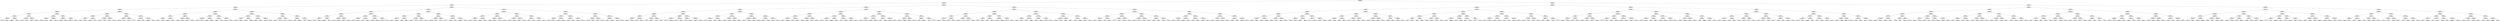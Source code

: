 ## [header material...]
## Command to get the layout: "dot -Teps thisfile > thisfile.eps"
graph "test"
{
node [shape="rectangle", fontsize=10, width=".2", height=".2", margin=0];
graph[fontsize=8];

n000 [label="clustersize = 14060
splitting feature:
((0.153,-0.384)-(-0.598,0.28))"] ;
n000 -- n001 ;
n001 [label="clustersize = 7549
splitting feature:
((-0.541,0.526)-(-0.395,0.648))"] ;
n001 -- n002 ;
n002 [label="clustersize = 2791
splitting feature:
((0.43,0.778)-(0.773,-0.298))"] ;
n002 -- n003 ;
n003 [label="clustersize = 1303
splitting feature:
((-0.78,0.619)-(-0.358,-0.99))"] ;
n003 -- n004 ;
n004 [label="clustersize = 609
splitting feature:
((-0.157,-0.0825)-(0.0618,0.671))"] ;
n004 -- n005 ;
n005 [label="clustersize = 313
splitting feature:
((0.214,-0.907)-(0.678,-0.389))"] ;
n005 -- n006 ;
n006 [label="clustersize = 225
splitting feature:
((-0.579,-0.797)-(0.287,0.117))"] ;
n006 -- n007 ;
n007 [label="clustersize = 102
splitting feature:
((-0.374,0.495)-(0.145,-0.12))"] ;
n007 -- n008 ;
n008 [label="clustersize = 22
splitting feature:
((-0.257,0.796)-(-0.32,-0.995))"] ;
n008 -- n009 ;
n009 [label="clustersize = 14
pupil avg:
[ 0.20360701 -0.08659288]"] ;
n008 -- n010 ;
n010 [label="clustersize = 8
pupil avg:
[-0.0513169  -0.08646526]"] ;
n007 -- n011 ;
n011 [label="clustersize = 80
splitting feature:
((0.793,0.951)-(-0.145,-0.923))"] ;
n011 -- n012 ;
n012 [label="clustersize = 12
pupil avg:
[ 0.11006992  0.0706339 ]"] ;
n011 -- n013 ;
n013 [label="clustersize = 68
pupil avg:
[-0.18277637  0.06601088]"] ;
n006 -- n014 ;
n014 [label="clustersize = 123
splitting feature:
((0.575,0.207)-(-0.877,0.165))"] ;
n014 -- n015 ;
n015 [label="clustersize = 20
splitting feature:
((-0.599,0.0829)-(-0.756,-0.816))"] ;
n015 -- n016 ;
n016 [label="clustersize = 15
pupil avg:
[-0.0211987   0.19938503]"] ;
n015 -- n017 ;
n017 [label="clustersize = 5
pupil avg:
[-0.34137911  0.04002511]"] ;
n014 -- n018 ;
n018 [label="clustersize = 103
splitting feature:
((-0.439,-0.734)-(-0.334,0.276))"] ;
n018 -- n019 ;
n019 [label="clustersize = 38
pupil avg:
[ 0.17671915  0.10476457]"] ;
n018 -- n020 ;
n020 [label="clustersize = 65
pupil avg:
[ 0.03669079 -0.00755444]"] ;
n005 -- n021 ;
n021 [label="clustersize = 88
splitting feature:
((0.532,0.686)-(-0.101,-0.961))"] ;
n021 -- n022 ;
n022 [label="clustersize = 57
splitting feature:
((0.948,-0.896)-(0.742,-0.692))"] ;
n022 -- n023 ;
n023 [label="clustersize = 19
splitting feature:
((-0.413,0.419)-(-0.462,-0.646))"] ;
n023 -- n024 ;
n024 [label="clustersize = 13
pupil avg:
[ 0.65190033  0.26803993]"] ;
n023 -- n025 ;
n025 [label="clustersize = 6
pupil avg:
[ 0.28282775  0.16776904]"] ;
n022 -- n026 ;
n026 [label="clustersize = 38
splitting feature:
((-0.226,-0.839)-(0.236,0.396))"] ;
n026 -- n027 ;
n027 [label="clustersize = 7
pupil avg:
[-0.13578996  0.13586211]"] ;
n026 -- n028 ;
n028 [label="clustersize = 31
pupil avg:
[ 0.34479135  0.11886835]"] ;
n021 -- n029 ;
n029 [label="clustersize = 31
splitting feature:
((0.205,-0.83)-(0.972,0.577))"] ;
n029 -- n030 ;
n030 [label="clustersize = 22
splitting feature:
((-0.256,-0.578)-(-0.0155,-0.233))"] ;
n030 -- n031 ;
n031 [label="clustersize = 5
pupil avg:
[-0.35913866  0.02313866]"] ;
n030 -- n032 ;
n032 [label="clustersize = 17
pupil avg:
[ 0.11523957  0.12287309]"] ;
n029 -- n033 ;
n033 [label="clustersize = 9
splitting feature:
((-0.266,0.26)-(0.331,0.282))"] ;
n033 -- n034 ;
n034 [label="clustersize = 5
pupil avg:
[-0.24833434 -0.03591423]"] ;
n033 -- n035 ;
n035 [label="clustersize = 4
pupil avg:
[-0.4792735   0.08497151]"] ;
n004 -- n036 ;
n036 [label="clustersize = 296
splitting feature:
((-0.0299,0.993)-(-0.785,0.206))"] ;
n036 -- n037 ;
n037 [label="clustersize = 86
splitting feature:
((-0.453,0.949)-(0.324,-0.203))"] ;
n037 -- n038 ;
n038 [label="clustersize = 28
splitting feature:
((-0.97,-0.0619)-(0.565,0.46))"] ;
n038 -- n039 ;
n039 [label="clustersize = 11
splitting feature:
((-0.483,-0.163)-(-0.573,-0.401))"] ;
n039 -- n040 ;
n040 [label="clustersize = 6
pupil avg:
[ 0.28346836 -0.1262112 ]"] ;
n039 -- n041 ;
n041 [label="clustersize = 5
pupil avg:
[ 0.45979798  0.01707071]"] ;
n038 -- n042 ;
n042 [label="clustersize = 17
splitting feature:
((0.299,-0.746)-(0.611,0.805))"] ;
n042 -- n043 ;
n043 [label="clustersize = 9
pupil avg:
[ 0.08963454  0.15188078]"] ;
n042 -- n044 ;
n044 [label="clustersize = 8
pupil avg:
[ 0.36787931  0.19091265]"] ;
n037 -- n045 ;
n045 [label="clustersize = 58
splitting feature:
((0.421,-0.708)-(0.293,0.819))"] ;
n045 -- n046 ;
n046 [label="clustersize = 13
splitting feature:
((-0.882,-0.458)-(-0.788,-0.696))"] ;
n046 -- n047 ;
n047 [label="clustersize = 5
pupil avg:
[ 0.05072246  0.10948627]"] ;
n046 -- n048 ;
n048 [label="clustersize = 8
pupil avg:
[ 0.42417252  0.1793431 ]"] ;
n045 -- n049 ;
n049 [label="clustersize = 45
splitting feature:
((0.035,0.723)-(0.219,0.411))"] ;
n049 -- n050 ;
n050 [label="clustersize = 23
pupil avg:
[ 0.61312999  0.12879426]"] ;
n049 -- n051 ;
n051 [label="clustersize = 22
pupil avg:
[ 0.45672932  0.20505503]"] ;
n036 -- n052 ;
n052 [label="clustersize = 210
splitting feature:
((-0.756,-0.258)-(-0.801,0.57))"] ;
n052 -- n053 ;
n053 [label="clustersize = 69
splitting feature:
((0.0679,0.469)-(0.216,-0.89))"] ;
n053 -- n054 ;
n054 [label="clustersize = 53
splitting feature:
((0.183,-0.0703)-(-0.34,-0.448))"] ;
n054 -- n055 ;
n055 [label="clustersize = 42
pupil avg:
[ 0.1567583   0.14344094]"] ;
n054 -- n056 ;
n056 [label="clustersize = 11
pupil avg:
[ 0.325496    0.06790194]"] ;
n053 -- n057 ;
n057 [label="clustersize = 16
splitting feature:
((0.798,-0.792)-(0.982,0.968))"] ;
n057 -- n058 ;
n058 [label="clustersize = 10
pupil avg:
[-0.18475413  0.13618348]"] ;
n057 -- n059 ;
n059 [label="clustersize = 6
pupil avg:
[ 0.02821272  0.19360352]"] ;
n052 -- n060 ;
n060 [label="clustersize = 141
splitting feature:
((0.315,-0.499)-(0.0973,-0.84))"] ;
n060 -- n061 ;
n061 [label="clustersize = 103
splitting feature:
((-0.148,0.0334)-(0.382,0.267))"] ;
n061 -- n062 ;
n062 [label="clustersize = 40
pupil avg:
[ 0.49179743  0.10897861]"] ;
n061 -- n063 ;
n063 [label="clustersize = 63
pupil avg:
[ 0.25762857  0.20289318]"] ;
n060 -- n064 ;
n064 [label="clustersize = 38
splitting feature:
((-0.797,-0.21)-(-0.925,-0.35))"] ;
n064 -- n065 ;
n065 [label="clustersize = 24
pupil avg:
[ 0.20566495  0.0830598 ]"] ;
n064 -- n066 ;
n066 [label="clustersize = 14
pupil avg:
[ 0.01753497  0.04804424]"] ;
n003 -- n067 ;
n067 [label="clustersize = 694
splitting feature:
((-0.895,0.652)-(-0.426,-0.548))"] ;
n067 -- n068 ;
n068 [label="clustersize = 104
splitting feature:
((0.556,-0.3)-(-0.154,0.888))"] ;
n068 -- n069 ;
n069 [label="clustersize = 40
splitting feature:
((0.222,0.705)-(0.236,-0.342))"] ;
n069 -- n070 ;
n070 [label="clustersize = 17
splitting feature:
((0.676,0.767)-(0.831,-0.115))"] ;
n070 -- n071 ;
n071 [label="clustersize = 9
splitting feature:
((-0.716,-0.079)-(-0.313,0.94))"] ;
n071 -- n072 ;
n072 [label="clustersize = 5
pupil avg:
[-0.14316699  0.21077011]"] ;
n071 -- n073 ;
n073 [label="clustersize = 4
pupil avg:
[ 0.07683251 -0.00397714]"] ;
n070 -- n074 ;
n074 [label="clustersize = 8
splitting feature:
((-0.069,-0.544)-(0.575,-0.746))"] ;
n074 -- n075 ;
n075 [label="clustersize = 4
pupil avg:
[ 0.83018433  0.21639017]"] ;
n074 -- n076 ;
n076 [label="clustersize = 4
pupil avg:
[ 0.37774542  0.24971594]"] ;
n069 -- n077 ;
n077 [label="clustersize = 23
splitting feature:
((0.249,0.492)-(-0.993,0.341))"] ;
n077 -- n078 ;
n078 [label="clustersize = 15
splitting feature:
((-0.49,0.597)-(0.402,0.836))"] ;
n078 -- n079 ;
n079 [label="clustersize = 6
pupil avg:
[-0.23018559  0.09202508]"] ;
n078 -- n080 ;
n080 [label="clustersize = 9
pupil avg:
[-0.37470747  0.19355512]"] ;
n077 -- n081 ;
n081 [label="clustersize = 8
splitting feature:
((-0.506,0.828)-(-0.319,0.3))"] ;
n081 -- n082 ;
n082 [label="clustersize = 4
pupil avg:
[ 0.16574784  0.09793362]"] ;
n081 -- n083 ;
n083 [label="clustersize = 4
pupil avg:
[-0.23421034  0.09299352]"] ;
n068 -- n084 ;
n084 [label="clustersize = 64
splitting feature:
((0.0721,-0.412)-(-0.886,0.786))"] ;
n084 -- n085 ;
n085 [label="clustersize = 33
splitting feature:
((-0.571,-0.758)-(0.671,-0.154))"] ;
n085 -- n086 ;
n086 [label="clustersize = 25
splitting feature:
((-0.0526,0.483)-(-0.284,-0.703))"] ;
n086 -- n087 ;
n087 [label="clustersize = 16
pupil avg:
[ 0.16567291  0.01010959]"] ;
n086 -- n088 ;
n088 [label="clustersize = 9
pupil avg:
[-0.1845061  -0.01764841]"] ;
n085 -- n089 ;
n089 [label="clustersize = 8
splitting feature:
((-0.427,0.085)-(-0.709,-0.237))"] ;
n089 -- n090 ;
n090 [label="clustersize = 4
pupil avg:
[ 0.66280279  0.02269791]"] ;
n089 -- n091 ;
n091 [label="clustersize = 4
pupil avg:
[ 0.1450453   0.08150735]"] ;
n084 -- n092 ;
n092 [label="clustersize = 31
splitting feature:
((0.347,0.707)-(-0.335,0.456))"] ;
n092 -- n093 ;
n093 [label="clustersize = 17
splitting feature:
((0.799,0.978)-(-0.662,0.203))"] ;
n093 -- n094 ;
n094 [label="clustersize = 8
pupil avg:
[ 0.44695856  0.05090872]"] ;
n093 -- n095 ;
n095 [label="clustersize = 9
pupil avg:
[ 0.69234193  0.0943864 ]"] ;
n092 -- n096 ;
n096 [label="clustersize = 14
splitting feature:
((-0.174,0.569)-(0.231,-0.885))"] ;
n096 -- n097 ;
n097 [label="clustersize = 9
pupil avg:
[ 0.39105005 -0.14331509]"] ;
n096 -- n098 ;
n098 [label="clustersize = 5
pupil avg:
[ 0.08632337 -0.18098283]"] ;
n067 -- n099 ;
n099 [label="clustersize = 590
splitting feature:
((0.0908,0.543)-(-0.309,-0.0698))"] ;
n099 -- n100 ;
n100 [label="clustersize = 311
splitting feature:
((-0.629,0.688)-(-0.785,-0.71))"] ;
n100 -- n101 ;
n101 [label="clustersize = 129
splitting feature:
((-0.543,0.813)-(-0.503,-0.852))"] ;
n101 -- n102 ;
n102 [label="clustersize = 64
splitting feature:
((0.742,0.614)-(0.0746,0.28))"] ;
n102 -- n103 ;
n103 [label="clustersize = 8
pupil avg:
[-0.18061405  0.04439424]"] ;
n102 -- n104 ;
n104 [label="clustersize = 56
pupil avg:
[ 0.23921173  0.20098373]"] ;
n101 -- n105 ;
n105 [label="clustersize = 65
splitting feature:
((-0.152,-0.32)-(0.468,0.303))"] ;
n105 -- n106 ;
n106 [label="clustersize = 44
pupil avg:
[-0.12995241  0.14401078]"] ;
n105 -- n107 ;
n107 [label="clustersize = 21
pupil avg:
[ 0.03490162  0.21415655]"] ;
n100 -- n108 ;
n108 [label="clustersize = 182
splitting feature:
((0.0901,0.912)-(-0.0595,-0.65))"] ;
n108 -- n109 ;
n109 [label="clustersize = 40
splitting feature:
((-0.478,-0.398)-(0.704,0.746))"] ;
n109 -- n110 ;
n110 [label="clustersize = 17
pupil avg:
[ 0.15713268  0.10362322]"] ;
n109 -- n111 ;
n111 [label="clustersize = 23
pupil avg:
[-0.09714291  0.18189459]"] ;
n108 -- n112 ;
n112 [label="clustersize = 142
splitting feature:
((-0.626,0.545)-(-0.659,0.176))"] ;
n112 -- n113 ;
n113 [label="clustersize = 16
pupil avg:
[ 0.03390006  0.07525938]"] ;
n112 -- n114 ;
n114 [label="clustersize = 126
pupil avg:
[-0.24269424  0.18999499]"] ;
n099 -- n115 ;
n115 [label="clustersize = 279
splitting feature:
((0.968,0.405)-(0.0586,0.91))"] ;
n115 -- n116 ;
n116 [label="clustersize = 112
splitting feature:
((0.471,-0.453)-(-0.632,0.12))"] ;
n116 -- n117 ;
n117 [label="clustersize = 38
splitting feature:
((-0.18,0.493)-(-0.0013,-0.517))"] ;
n117 -- n118 ;
n118 [label="clustersize = 8
pupil avg:
[-0.09607829  0.02260112]"] ;
n117 -- n119 ;
n119 [label="clustersize = 30
pupil avg:
[-0.31726056  0.20328815]"] ;
n116 -- n120 ;
n120 [label="clustersize = 74
splitting feature:
((-0.37,0.612)-(-0.149,0.353))"] ;
n120 -- n121 ;
n121 [label="clustersize = 12
pupil avg:
[-0.18836039  0.07848249]"] ;
n120 -- n122 ;
n122 [label="clustersize = 62
pupil avg:
[-0.41506196 -0.03663796]"] ;
n115 -- n123 ;
n123 [label="clustersize = 167
splitting feature:
((-0.786,0.0125)-(0.158,0.568))"] ;
n123 -- n124 ;
n124 [label="clustersize = 102
splitting feature:
((0.486,0.776)-(-0.909,0.867))"] ;
n124 -- n125 ;
n125 [label="clustersize = 73
pupil avg:
[-0.18049641 -0.005599  ]"] ;
n124 -- n126 ;
n126 [label="clustersize = 29
pupil avg:
[-0.36490935 -0.09953285]"] ;
n123 -- n127 ;
n127 [label="clustersize = 65
splitting feature:
((0.447,0.278)-(-0.144,0.271))"] ;
n127 -- n128 ;
n128 [label="clustersize = 22
pupil avg:
[-0.23212884  0.15890359]"] ;
n127 -- n129 ;
n129 [label="clustersize = 43
pupil avg:
[ 0.03599316 -0.04204936]"] ;
n002 -- n130 ;
n130 [label="clustersize = 1488
splitting feature:
((0.153,0.83)-(0.964,-0.301))"] ;
n130 -- n131 ;
n131 [label="clustersize = 576
splitting feature:
((-0.0806,0.0901)-(-0.203,-0.502))"] ;
n131 -- n132 ;
n132 [label="clustersize = 377
splitting feature:
((-0.581,-0.814)-(0.208,0.91))"] ;
n132 -- n133 ;
n133 [label="clustersize = 184
splitting feature:
((0.0868,0.875)-(-0.615,-0.832))"] ;
n133 -- n134 ;
n134 [label="clustersize = 63
splitting feature:
((-0.727,-0.295)-(-0.761,0.85))"] ;
n134 -- n135 ;
n135 [label="clustersize = 50
splitting feature:
((-0.975,-0.599)-(-0.617,-0.946))"] ;
n135 -- n136 ;
n136 [label="clustersize = 8
pupil avg:
[-0.09621578  0.07851923]"] ;
n135 -- n137 ;
n137 [label="clustersize = 42
pupil avg:
[ 0.09434542  0.05865237]"] ;
n134 -- n138 ;
n138 [label="clustersize = 13
splitting feature:
((-0.576,-0.907)-(0.875,-0.875))"] ;
n138 -- n139 ;
n139 [label="clustersize = 4
pupil avg:
[ 0.00714342  0.097969  ]"] ;
n138 -- n140 ;
n140 [label="clustersize = 9
pupil avg:
[ 0.54702024  0.17270296]"] ;
n133 -- n141 ;
n141 [label="clustersize = 121
splitting feature:
((-0.0288,-0.617)-(0.303,0.117))"] ;
n141 -- n142 ;
n142 [label="clustersize = 88
splitting feature:
((-0.588,-0.14)-(-0.155,0.566))"] ;
n142 -- n143 ;
n143 [label="clustersize = 55
pupil avg:
[-0.23328671  0.07992711]"] ;
n142 -- n144 ;
n144 [label="clustersize = 33
pupil avg:
[-0.06262689 -0.05340304]"] ;
n141 -- n145 ;
n145 [label="clustersize = 33
splitting feature:
((-0.469,0.519)-(-0.261,0.151))"] ;
n145 -- n146 ;
n146 [label="clustersize = 14
pupil avg:
[ 0.15818464  0.18469122]"] ;
n145 -- n147 ;
n147 [label="clustersize = 19
pupil avg:
[-0.0934979  0.0685126]"] ;
n132 -- n148 ;
n148 [label="clustersize = 193
splitting feature:
((-0.171,0.212)-(0.0777,0.477))"] ;
n148 -- n149 ;
n149 [label="clustersize = 77
splitting feature:
((-0.163,-0.115)-(-0.713,-0.802))"] ;
n149 -- n150 ;
n150 [label="clustersize = 69
splitting feature:
((-0.28,-0.27)-(-0.907,0.598))"] ;
n150 -- n151 ;
n151 [label="clustersize = 54
pupil avg:
[ 0.08974241  0.08747593]"] ;
n150 -- n152 ;
n152 [label="clustersize = 15
pupil avg:
[ 0.35761688  0.1450485 ]"] ;
n149 -- n153 ;
n153 [label="clustersize = 8
splitting feature:
((0.293,0.755)-(-0.947,-0.879))"] ;
n153 -- n154 ;
n154 [label="clustersize = 4
pupil avg:
[-0.19162618  0.05564129]"] ;
n153 -- n155 ;
n155 [label="clustersize = 4
pupil avg:
[-0.51889881  0.0858631 ]"] ;
n148 -- n156 ;
n156 [label="clustersize = 116
splitting feature:
((-0.831,0.781)-(-0.587,0.467))"] ;
n156 -- n157 ;
n157 [label="clustersize = 45
splitting feature:
((-0.82,-0.995)-(0.222,-0.325))"] ;
n157 -- n158 ;
n158 [label="clustersize = 9
pupil avg:
[ 0.64877156  0.07697894]"] ;
n157 -- n159 ;
n159 [label="clustersize = 36
pupil avg:
[ 0.35999288  0.11891109]"] ;
n156 -- n160 ;
n160 [label="clustersize = 71
splitting feature:
((-0.823,0.0918)-(0.154,0.334))"] ;
n160 -- n161 ;
n161 [label="clustersize = 9
pupil avg:
[-0.03832624  0.10346984]"] ;
n160 -- n162 ;
n162 [label="clustersize = 62
pupil avg:
[ 0.230202    0.20533753]"] ;
n131 -- n163 ;
n163 [label="clustersize = 199
splitting feature:
((0.219,0.762)-(-0.404,-0.174))"] ;
n163 -- n164 ;
n164 [label="clustersize = 44
splitting feature:
((-0.753,-0.0393)-(0.137,0.788))"] ;
n164 -- n165 ;
n165 [label="clustersize = 24
splitting feature:
((-0.814,-0.633)-(-0.74,0.72))"] ;
n165 -- n166 ;
n166 [label="clustersize = 14
splitting feature:
((0.343,0.995)-(-0.181,0.224))"] ;
n166 -- n167 ;
n167 [label="clustersize = 4
pupil avg:
[-0.07085932  0.14772465]"] ;
n166 -- n168 ;
n168 [label="clustersize = 10
pupil avg:
[-0.35098696  0.05897561]"] ;
n165 -- n169 ;
n169 [label="clustersize = 10
splitting feature:
((-0.884,-0.3)-(-0.133,0.476))"] ;
n169 -- n170 ;
n170 [label="clustersize = 4
pupil avg:
[ 0.22095211  0.07318915]"] ;
n169 -- n171 ;
n171 [label="clustersize = 6
pupil avg:
[-0.11868359  0.11714493]"] ;
n164 -- n172 ;
n172 [label="clustersize = 20
splitting feature:
((0.475,0.995)-(0.81,-0.479))"] ;
n172 -- n173 ;
n173 [label="clustersize = 9
splitting feature:
((-0.382,0.21)-(-0.384,-0.21))"] ;
n173 -- n174 ;
n174 [label="clustersize = 4
pupil avg:
[ 0.3268583   0.13207511]"] ;
n173 -- n175 ;
n175 [label="clustersize = 5
pupil avg:
[ 0.70545771  0.20601943]"] ;
n172 -- n176 ;
n176 [label="clustersize = 11
splitting feature:
((0.335,-0.553)-(-0.562,0.647))"] ;
n176 -- n177 ;
n177 [label="clustersize = 6
pupil avg:
[-0.33043337  0.14293705]"] ;
n176 -- n178 ;
n178 [label="clustersize = 5
pupil avg:
[ 0.10613142  0.16471653]"] ;
n163 -- n179 ;
n179 [label="clustersize = 155
splitting feature:
((0.519,-0.009)-(-0.29,-0.864))"] ;
n179 -- n180 ;
n180 [label="clustersize = 31
splitting feature:
((-0.342,0.429)-(-0.221,0.428))"] ;
n180 -- n181 ;
n181 [label="clustersize = 15
splitting feature:
((0.224,-0.754)-(0.0603,0.536))"] ;
n181 -- n182 ;
n182 [label="clustersize = 11
pupil avg:
[-0.03673394  0.25455521]"] ;
n181 -- n183 ;
n183 [label="clustersize = 4
pupil avg:
[ 0.40227145  0.00392328]"] ;
n180 -- n184 ;
n184 [label="clustersize = 16
splitting feature:
((0.256,0.646)-(0.401,0.103))"] ;
n184 -- n185 ;
n185 [label="clustersize = 4
pupil avg:
[-0.37937675 -0.1717437 ]"] ;
n184 -- n186 ;
n186 [label="clustersize = 12
pupil avg:
[-0.19389722  0.07604283]"] ;
n179 -- n187 ;
n187 [label="clustersize = 124
splitting feature:
((-0.965,-0.474)-(0.285,0.273))"] ;
n187 -- n188 ;
n188 [label="clustersize = 80
splitting feature:
((-0.868,0.603)-(-0.304,0.939))"] ;
n188 -- n189 ;
n189 [label="clustersize = 48
pupil avg:
[-0.36501131 -0.1104225 ]"] ;
n188 -- n190 ;
n190 [label="clustersize = 32
pupil avg:
[-0.37185735  0.00958436]"] ;
n187 -- n191 ;
n191 [label="clustersize = 44
splitting feature:
((0.176,0.152)-(-0.774,0.386))"] ;
n191 -- n192 ;
n192 [label="clustersize = 29
pupil avg:
[-0.29478489  0.12908973]"] ;
n191 -- n193 ;
n193 [label="clustersize = 15
pupil avg:
[-0.06776849 -0.05484409]"] ;
n130 -- n194 ;
n194 [label="clustersize = 912
splitting feature:
((0.143,-0.517)-(-0.305,-0.0939))"] ;
n194 -- n195 ;
n195 [label="clustersize = 518
splitting feature:
((0.413,-0.464)-(-0.264,0.415))"] ;
n195 -- n196 ;
n196 [label="clustersize = 406
splitting feature:
((0.112,0.52)-(-0.0437,-0.903))"] ;
n196 -- n197 ;
n197 [label="clustersize = 87
splitting feature:
((-0.395,-0.673)-(-0.72,0.837))"] ;
n197 -- n198 ;
n198 [label="clustersize = 67
splitting feature:
((-0.95,-0.609)-(0.937,-0.119))"] ;
n198 -- n199 ;
n199 [label="clustersize = 28
pupil avg:
[-0.38422361  0.04414998]"] ;
n198 -- n200 ;
n200 [label="clustersize = 39
pupil avg:
[-0.18247796  0.22843328]"] ;
n197 -- n201 ;
n201 [label="clustersize = 20
splitting feature:
((-0.0535,-0.88)-(0.207,0.36))"] ;
n201 -- n202 ;
n202 [label="clustersize = 8
pupil avg:
[-0.22982821  0.08588415]"] ;
n201 -- n203 ;
n203 [label="clustersize = 12
pupil avg:
[ 0.31381933  0.16468664]"] ;
n196 -- n204 ;
n204 [label="clustersize = 319
splitting feature:
((0.518,-0.269)-(-0.279,-0.567))"] ;
n204 -- n205 ;
n205 [label="clustersize = 112
splitting feature:
((0.37,-0.0561)-(0.154,-0.663))"] ;
n205 -- n206 ;
n206 [label="clustersize = 39
pupil avg:
[-0.30255628  0.21949017]"] ;
n205 -- n207 ;
n207 [label="clustersize = 73
pupil avg:
[-0.43383972  0.20871038]"] ;
n204 -- n208 ;
n208 [label="clustersize = 207
splitting feature:
((-0.957,-0.171)-(0.391,0.264))"] ;
n208 -- n209 ;
n209 [label="clustersize = 133
pupil avg:
[-0.36881631  0.02551386]"] ;
n208 -- n210 ;
n210 [label="clustersize = 74
pupil avg:
[-0.38181414  0.18485986]"] ;
n195 -- n211 ;
n211 [label="clustersize = 112
splitting feature:
((-0.395,0.691)-(-0.172,0.776))"] ;
n211 -- n212 ;
n212 [label="clustersize = 81
splitting feature:
((-0.978,-0.599)-(0.742,-0.141))"] ;
n212 -- n213 ;
n213 [label="clustersize = 49
splitting feature:
((-0.0431,-0.252)-(-0.441,-0.243))"] ;
n213 -- n214 ;
n214 [label="clustersize = 28
pupil avg:
[-0.37493883 -0.05664642]"] ;
n213 -- n215 ;
n215 [label="clustersize = 21
pupil avg:
[-0.33068449 -0.21940999]"] ;
n212 -- n216 ;
n216 [label="clustersize = 32
splitting feature:
((0.0733,-0.0545)-(-0.063,0.197))"] ;
n216 -- n217 ;
n217 [label="clustersize = 17
pupil avg:
[-0.30857426  0.1235134 ]"] ;
n216 -- n218 ;
n218 [label="clustersize = 15
pupil avg:
[-0.43036148 -0.01239523]"] ;
n211 -- n219 ;
n219 [label="clustersize = 31
splitting feature:
((-0.455,0.809)-(0.956,-0.197))"] ;
n219 -- n220 ;
n220 [label="clustersize = 16
splitting feature:
((-0.489,0.919)-(0.144,0.136))"] ;
n220 -- n221 ;
n221 [label="clustersize = 5
pupil avg:
[ 0.52607843 -0.18142157]"] ;
n220 -- n222 ;
n222 [label="clustersize = 11
pupil avg:
[-0.10001489  0.00976448]"] ;
n219 -- n223 ;
n223 [label="clustersize = 15
splitting feature:
((0.237,0.4)-(-0.0611,0.229))"] ;
n223 -- n224 ;
n224 [label="clustersize = 6
pupil avg:
[-0.32116496  0.29903369]"] ;
n223 -- n225 ;
n225 [label="clustersize = 9
pupil avg:
[-0.36167828 -0.06389516]"] ;
n194 -- n226 ;
n226 [label="clustersize = 394
splitting feature:
((-0.506,0.743)-(-0.604,-0.736))"] ;
n226 -- n227 ;
n227 [label="clustersize = 70
splitting feature:
((-0.154,-0.236)-(-0.741,0.864))"] ;
n227 -- n228 ;
n228 [label="clustersize = 51
splitting feature:
((0.474,0.171)-(-0.862,-0.856))"] ;
n228 -- n229 ;
n229 [label="clustersize = 33
splitting feature:
((-0.145,0.807)-(0.583,0.183))"] ;
n229 -- n230 ;
n230 [label="clustersize = 17
pupil avg:
[ 0.14820103 -0.02805428]"] ;
n229 -- n231 ;
n231 [label="clustersize = 16
pupil avg:
[-0.15525555  0.08977107]"] ;
n228 -- n232 ;
n232 [label="clustersize = 18
splitting feature:
((-0.538,-0.114)-(0.622,-0.288))"] ;
n232 -- n233 ;
n233 [label="clustersize = 8
pupil avg:
[ 0.00574608 -0.17208895]"] ;
n232 -- n234 ;
n234 [label="clustersize = 10
pupil avg:
[-0.3976861  -0.09115355]"] ;
n227 -- n235 ;
n235 [label="clustersize = 19
splitting feature:
((-0.936,0.425)-(-0.43,-0.232))"] ;
n235 -- n236 ;
n236 [label="clustersize = 9
splitting feature:
((0.449,0.553)-(-0.717,0.124))"] ;
n236 -- n237 ;
n237 [label="clustersize = 5
pupil avg:
[ 0.46526316  0.19972431]"] ;
n236 -- n238 ;
n238 [label="clustersize = 4
pupil avg:
[ 0.49293395  0.05990783]"] ;
n235 -- n239 ;
n239 [label="clustersize = 10
splitting feature:
((-0.661,-0.0876)-(-0.117,0.553))"] ;
n239 -- n240 ;
n240 [label="clustersize = 5
pupil avg:
[ 0.02696078 -0.06019608]"] ;
n239 -- n241 ;
n241 [label="clustersize = 5
pupil avg:
[ 0.39922208 -0.03456948]"] ;
n226 -- n242 ;
n242 [label="clustersize = 324
splitting feature:
((-0.166,-0.544)-(0.11,0.126))"] ;
n242 -- n243 ;
n243 [label="clustersize = 247
splitting feature:
((-0.774,-0.89)-(0.0811,0.518))"] ;
n243 -- n244 ;
n244 [label="clustersize = 198
splitting feature:
((0.766,-0.664)-(0.221,-0.091))"] ;
n244 -- n245 ;
n245 [label="clustersize = 40
pupil avg:
[-0.52118928 -0.1429869 ]"] ;
n244 -- n246 ;
n246 [label="clustersize = 158
pupil avg:
[-0.31243751 -0.15053146]"] ;
n243 -- n247 ;
n247 [label="clustersize = 49
splitting feature:
((-0.216,-0.422)-(0.314,-0.0761))"] ;
n247 -- n248 ;
n248 [label="clustersize = 34
pupil avg:
[-0.31778274 -0.05722279]"] ;
n247 -- n249 ;
n249 [label="clustersize = 15
pupil avg:
[-0.22014148  0.2131815 ]"] ;
n242 -- n250 ;
n250 [label="clustersize = 77
splitting feature:
((-0.248,-0.00249)-(0.471,0.0726))"] ;
n250 -- n251 ;
n251 [label="clustersize = 60
splitting feature:
((-0.0206,0.665)-(-0.456,0.194))"] ;
n251 -- n252 ;
n252 [label="clustersize = 18
pupil avg:
[ 0.06482443 -0.02148042]"] ;
n251 -- n253 ;
n253 [label="clustersize = 42
pupil avg:
[-0.20310909 -0.05540945]"] ;
n250 -- n254 ;
n254 [label="clustersize = 17
splitting feature:
((-0.267,-0.988)-(-0.864,0.629))"] ;
n254 -- n255 ;
n255 [label="clustersize = 12
pupil avg:
[-0.1313354   0.20301879]"] ;
n254 -- n256 ;
n256 [label="clustersize = 5
pupil avg:
[-0.29730159  0.13769841]"] ;
n001 -- n257 ;
n257 [label="clustersize = 4758
splitting feature:
((-0.282,0.606)-(-0.412,-0.519))"] ;
n257 -- n258 ;
n258 [label="clustersize = 2718
splitting feature:
((-0.189,0.814)-(-0.0945,-0.125))"] ;
n258 -- n259 ;
n259 [label="clustersize = 1125
splitting feature:
((-0.923,0.695)-(0.995,0.718))"] ;
n259 -- n260 ;
n260 [label="clustersize = 753
splitting feature:
((-0.574,-0.413)-(0.24,0.464))"] ;
n260 -- n261 ;
n261 [label="clustersize = 328
splitting feature:
((0.0187,0.527)-(0.431,0.209))"] ;
n261 -- n262 ;
n262 [label="clustersize = 260
splitting feature:
((-0.226,-0.756)-(0.134,0.794))"] ;
n262 -- n263 ;
n263 [label="clustersize = 139
splitting feature:
((-0.445,0.481)-(0.649,-0.998))"] ;
n263 -- n264 ;
n264 [label="clustersize = 109
pupil avg:
[ 0.25735201 -0.16089615]"] ;
n263 -- n265 ;
n265 [label="clustersize = 30
pupil avg:
[ 0.46221269 -0.11681807]"] ;
n262 -- n266 ;
n266 [label="clustersize = 121
splitting feature:
((0.0148,-0.25)-(-0.00663,0.587))"] ;
n266 -- n267 ;
n267 [label="clustersize = 27
pupil avg:
[ 0.28546366 -0.0944573 ]"] ;
n266 -- n268 ;
n268 [label="clustersize = 94
pupil avg:
[ 0.52465025 -0.11523924]"] ;
n261 -- n269 ;
n269 [label="clustersize = 68
splitting feature:
((-0.218,-0.344)-(-0.605,0.623))"] ;
n269 -- n270 ;
n270 [label="clustersize = 54
splitting feature:
((-0.439,-0.877)-(0.248,0.536))"] ;
n270 -- n271 ;
n271 [label="clustersize = 33
pupil avg:
[ 0.15823463 -0.09132119]"] ;
n270 -- n272 ;
n272 [label="clustersize = 21
pupil avg:
[ 0.30896958 -0.10020028]"] ;
n269 -- n273 ;
n273 [label="clustersize = 14
splitting feature:
((0.473,0.173)-(-0.337,-0.833))"] ;
n273 -- n274 ;
n274 [label="clustersize = 5
pupil avg:
[-0.36033327  0.2865578 ]"] ;
n273 -- n275 ;
n275 [label="clustersize = 9
pupil avg:
[ 0.09354843 -0.09484337]"] ;
n260 -- n276 ;
n276 [label="clustersize = 425
splitting feature:
((-0.111,0.124)-(-0.348,-1))"] ;
n276 -- n277 ;
n277 [label="clustersize = 313
splitting feature:
((0.266,0.883)-(0.0201,0.259))"] ;
n277 -- n278 ;
n278 [label="clustersize = 69
splitting feature:
((-0.852,-0.796)-(-0.973,0.859))"] ;
n278 -- n279 ;
n279 [label="clustersize = 15
pupil avg:
[ 0.26466534 -0.03379247]"] ;
n278 -- n280 ;
n280 [label="clustersize = 54
pupil avg:
[ 0.53618298 -0.00699827]"] ;
n277 -- n281 ;
n281 [label="clustersize = 244
splitting feature:
((0.428,-0.201)-(-0.975,0.108))"] ;
n281 -- n282 ;
n282 [label="clustersize = 55
pupil avg:
[ 0.23283507  0.07692101]"] ;
n281 -- n283 ;
n283 [label="clustersize = 189
pupil avg:
[ 0.29813437 -0.05391938]"] ;
n276 -- n284 ;
n284 [label="clustersize = 112
splitting feature:
((0.184,-0.0511)-(0.0501,0.655))"] ;
n284 -- n285 ;
n285 [label="clustersize = 32
splitting feature:
((0.307,-0.686)-(-0.666,0.0169))"] ;
n285 -- n286 ;
n286 [label="clustersize = 23
pupil avg:
[ 0.21978713  0.1658803 ]"] ;
n285 -- n287 ;
n287 [label="clustersize = 9
pupil avg:
[ 0.53802434  0.07108278]"] ;
n284 -- n288 ;
n288 [label="clustersize = 80
splitting feature:
((-0.388,-0.918)-(0.00291,-0.318))"] ;
n288 -- n289 ;
n289 [label="clustersize = 45
pupil avg:
[ 0.60956357 -0.00614625]"] ;
n288 -- n290 ;
n290 [label="clustersize = 35
pupil avg:
[ 0.4174431  -0.08612433]"] ;
n259 -- n291 ;
n291 [label="clustersize = 372
splitting feature:
((-0.856,-0.365)-(0.797,0.881))"] ;
n291 -- n292 ;
n292 [label="clustersize = 121
splitting feature:
((-0.419,-0.73)-(0.0957,0.241))"] ;
n292 -- n293 ;
n293 [label="clustersize = 38
splitting feature:
((-0.707,0.268)-(0.461,0.352))"] ;
n293 -- n294 ;
n294 [label="clustersize = 11
splitting feature:
((-0.0341,0.947)-(-0.0861,-0.406))"] ;
n294 -- n295 ;
n295 [label="clustersize = 6
pupil avg:
[ 0.7934632  -0.19673882]"] ;
n294 -- n296 ;
n296 [label="clustersize = 5
pupil avg:
[ 0.45873016 -0.23333333]"] ;
n293 -- n297 ;
n297 [label="clustersize = 27
splitting feature:
((-0.494,-0.12)-(0.564,0.0214))"] ;
n297 -- n298 ;
n298 [label="clustersize = 22
pupil avg:
[ 0.42733467 -0.09944549]"] ;
n297 -- n299 ;
n299 [label="clustersize = 5
pupil avg:
[ 0.65759684  0.27244146]"] ;
n292 -- n300 ;
n300 [label="clustersize = 83
splitting feature:
((0.252,-0.214)-(-0.0554,0.0269))"] ;
n300 -- n301 ;
n301 [label="clustersize = 32
splitting feature:
((0.0255,-0.179)-(0.132,0.766))"] ;
n301 -- n302 ;
n302 [label="clustersize = 17
pupil avg:
[-0.0332428   0.06047051]"] ;
n301 -- n303 ;
n303 [label="clustersize = 15
pupil avg:
[ 0.35789212  0.2363155 ]"] ;
n300 -- n304 ;
n304 [label="clustersize = 51
splitting feature:
((0.109,0.839)-(-0.575,0.854))"] ;
n304 -- n305 ;
n305 [label="clustersize = 43
pupil avg:
[ 0.28445127  0.04995616]"] ;
n304 -- n306 ;
n306 [label="clustersize = 8
pupil avg:
[ 0.50334806 -0.15777942]"] ;
n291 -- n307 ;
n307 [label="clustersize = 251
splitting feature:
((0.0402,0.771)-(0.0238,0.302))"] ;
n307 -- n308 ;
n308 [label="clustersize = 138
splitting feature:
((0.217,-0.0895)-(-0.598,-0.0424))"] ;
n308 -- n309 ;
n309 [label="clustersize = 116
splitting feature:
((0.216,-0.466)-(-0.0705,0.0946))"] ;
n309 -- n310 ;
n310 [label="clustersize = 36
pupil avg:
[ 0.31570042  0.24099176]"] ;
n309 -- n311 ;
n311 [label="clustersize = 80
pupil avg:
[ 0.53080909  0.26926451]"] ;
n308 -- n312 ;
n312 [label="clustersize = 22
splitting feature:
((0.93,0.0639)-(-0.832,-0.547))"] ;
n312 -- n313 ;
n313 [label="clustersize = 15
pupil avg:
[ 0.4511191   0.09609363]"] ;
n312 -- n314 ;
n314 [label="clustersize = 7
pupil avg:
[ 0.00089542  0.04650606]"] ;
n307 -- n315 ;
n315 [label="clustersize = 113
splitting feature:
((-0.236,0.959)-(-0.648,-0.618))"] ;
n315 -- n316 ;
n316 [label="clustersize = 93
splitting feature:
((0.0253,0.413)-(0.485,0.121))"] ;
n316 -- n317 ;
n317 [label="clustersize = 74
pupil avg:
[ 0.29889389  0.17160414]"] ;
n316 -- n318 ;
n318 [label="clustersize = 19
pupil avg:
[ 0.1177952  0.2933302]"] ;
n315 -- n319 ;
n319 [label="clustersize = 20
splitting feature:
((0.689,-0.966)-(-0.117,-0.393))"] ;
n319 -- n320 ;
n320 [label="clustersize = 8
pupil avg:
[-0.28586169  0.27036696]"] ;
n319 -- n321 ;
n321 [label="clustersize = 12
pupil avg:
[ 0.09997713  0.12751248]"] ;
n258 -- n322 ;
n322 [label="clustersize = 1593
splitting feature:
((0.0883,-0.19)-(-0.0681,0.361))"] ;
n322 -- n323 ;
n323 [label="clustersize = 724
splitting feature:
((0.0549,-0.745)-(-0.509,0.983))"] ;
n323 -- n324 ;
n324 [label="clustersize = 567
splitting feature:
((-0.762,0.843)-(0.791,-0.585))"] ;
n324 -- n325 ;
n325 [label="clustersize = 249
splitting feature:
((-0.329,-0.768)-(0.619,0.311))"] ;
n325 -- n326 ;
n326 [label="clustersize = 183
splitting feature:
((0.94,-0.771)-(-0.206,-0.977))"] ;
n326 -- n327 ;
n327 [label="clustersize = 14
pupil avg:
[ 0.26481678 -0.05781053]"] ;
n326 -- n328 ;
n328 [label="clustersize = 169
pupil avg:
[ 0.00309712 -0.05402418]"] ;
n325 -- n329 ;
n329 [label="clustersize = 66
splitting feature:
((0.585,0.159)-(-0.147,-0.456))"] ;
n329 -- n330 ;
n330 [label="clustersize = 26
pupil avg:
[ 0.09351942  0.24844606]"] ;
n329 -- n331 ;
n331 [label="clustersize = 40
pupil avg:
[-0.0300723   0.02678479]"] ;
n324 -- n332 ;
n332 [label="clustersize = 318
splitting feature:
((-0.227,0.648)-(0.151,-0.241))"] ;
n332 -- n333 ;
n333 [label="clustersize = 64
splitting feature:
((0.464,0.968)-(-0.444,0.943))"] ;
n333 -- n334 ;
n334 [label="clustersize = 32
pupil avg:
[-0.03338156  0.05759401]"] ;
n333 -- n335 ;
n335 [label="clustersize = 32
pupil avg:
[ 0.1311699  -0.10509969]"] ;
n332 -- n336 ;
n336 [label="clustersize = 254
splitting feature:
((-0.322,-0.897)-(-0.809,-0.418))"] ;
n336 -- n337 ;
n337 [label="clustersize = 117
pupil avg:
[-0.0363102   0.19537636]"] ;
n336 -- n338 ;
n338 [label="clustersize = 137
pupil avg:
[-0.24773246  0.10573451]"] ;
n323 -- n339 ;
n339 [label="clustersize = 157
splitting feature:
((-0.609,0.785)-(-0.112,-0.772))"] ;
n339 -- n340 ;
n340 [label="clustersize = 74
splitting feature:
((-0.617,-0.591)-(0.789,-0.0158))"] ;
n340 -- n341 ;
n341 [label="clustersize = 35
splitting feature:
((-0.438,0.286)-(-0.00987,-0.659))"] ;
n341 -- n342 ;
n342 [label="clustersize = 20
pupil avg:
[ 0.53246937 -0.13226973]"] ;
n341 -- n343 ;
n343 [label="clustersize = 15
pupil avg:
[ 0.20007636  0.03718177]"] ;
n340 -- n344 ;
n344 [label="clustersize = 39
splitting feature:
((0.198,-0.0181)-(0.44,0.784))"] ;
n344 -- n345 ;
n345 [label="clustersize = 24
pupil avg:
[ 0.17683065  0.24203322]"] ;
n344 -- n346 ;
n346 [label="clustersize = 15
pupil avg:
[ 0.63835995  0.28579433]"] ;
n339 -- n347 ;
n347 [label="clustersize = 83
splitting feature:
((0.265,0.955)-(0.497,0.725))"] ;
n347 -- n348 ;
n348 [label="clustersize = 58
splitting feature:
((-0.504,-0.911)-(0.837,-0.0508))"] ;
n348 -- n349 ;
n349 [label="clustersize = 42
pupil avg:
[ 0.14509713 -0.08971725]"] ;
n348 -- n350 ;
n350 [label="clustersize = 16
pupil avg:
[ 0.37595163  0.15918173]"] ;
n347 -- n351 ;
n351 [label="clustersize = 25
splitting feature:
((-0.586,0.836)-(-0.553,-0.117))"] ;
n351 -- n352 ;
n352 [label="clustersize = 8
pupil avg:
[ 0.18205849  0.16895801]"] ;
n351 -- n353 ;
n353 [label="clustersize = 17
pupil avg:
[-0.26194936  0.03439709]"] ;
n322 -- n354 ;
n354 [label="clustersize = 869
splitting feature:
((-0.364,-0.19)-(0.417,0.36))"] ;
n354 -- n355 ;
n355 [label="clustersize = 580
splitting feature:
((-0.927,0.186)-(-0.972,0.681))"] ;
n355 -- n356 ;
n356 [label="clustersize = 385
splitting feature:
((-0.444,0.764)-(0.0233,-0.615))"] ;
n356 -- n357 ;
n357 [label="clustersize = 87
splitting feature:
((-0.483,0.904)-(-0.197,-0.214))"] ;
n357 -- n358 ;
n358 [label="clustersize = 18
pupil avg:
[ 0.49073685 -0.00950448]"] ;
n357 -- n359 ;
n359 [label="clustersize = 69
pupil avg:
[ 0.26608728 -0.09498871]"] ;
n356 -- n360 ;
n360 [label="clustersize = 298
splitting feature:
((0.606,-0.382)-(0.722,0.333))"] ;
n360 -- n361 ;
n361 [label="clustersize = 210
pupil avg:
[ 0.16554538 -0.03095905]"] ;
n360 -- n362 ;
n362 [label="clustersize = 88
pupil avg:
[ 0.06346856 -0.0539715 ]"] ;
n355 -- n363 ;
n363 [label="clustersize = 195
splitting feature:
((0.495,-0.0265)-(0.0131,-0.953))"] ;
n363 -- n364 ;
n364 [label="clustersize = 60
splitting feature:
((-0.315,0.636)-(0.1,-0.735))"] ;
n364 -- n365 ;
n365 [label="clustersize = 52
pupil avg:
[ 0.4265762  -0.01694054]"] ;
n364 -- n366 ;
n366 [label="clustersize = 8
pupil avg:
[ 0.0549862   0.08390518]"] ;
n363 -- n367 ;
n367 [label="clustersize = 135
splitting feature:
((-0.395,0.642)-(-0.0388,-0.484))"] ;
n367 -- n368 ;
n368 [label="clustersize = 66
pupil avg:
[ 0.34116328 -0.1515941 ]"] ;
n367 -- n369 ;
n369 [label="clustersize = 69
pupil avg:
[ 0.1849872  -0.10475221]"] ;
n354 -- n370 ;
n370 [label="clustersize = 289
splitting feature:
((0.553,-0.199)-(-0.784,0.0441))"] ;
n370 -- n371 ;
n371 [label="clustersize = 117
splitting feature:
((-0.756,-0.51)-(-0.0896,0.568))"] ;
n371 -- n372 ;
n372 [label="clustersize = 16
splitting feature:
((0.82,0.466)-(-0.32,0.583))"] ;
n372 -- n373 ;
n373 [label="clustersize = 5
pupil avg:
[-0.42423932  0.09129019]"] ;
n372 -- n374 ;
n374 [label="clustersize = 11
pupil avg:
[ 0.19006464  0.08951709]"] ;
n371 -- n375 ;
n375 [label="clustersize = 101
splitting feature:
((-0.112,0.0361)-(0.279,0.725))"] ;
n375 -- n376 ;
n376 [label="clustersize = 71
pupil avg:
[ 0.23563861  0.14383437]"] ;
n375 -- n377 ;
n377 [label="clustersize = 30
pupil avg:
[ 0.46656215  0.28080087]"] ;
n370 -- n378 ;
n378 [label="clustersize = 172
splitting feature:
((-0.862,0.621)-(0.71,-0.537))"] ;
n378 -- n379 ;
n379 [label="clustersize = 157
splitting feature:
((-0.131,0.332)-(0.226,-0.291))"] ;
n379 -- n380 ;
n380 [label="clustersize = 150
pupil avg:
[ 0.25379792  0.01918893]"] ;
n379 -- n381 ;
n381 [label="clustersize = 7
pupil avg:
[-0.15263111  0.07994994]"] ;
n378 -- n382 ;
n382 [label="clustersize = 15
splitting feature:
((-0.558,0.509)-(-0.282,0.903))"] ;
n382 -- n383 ;
n383 [label="clustersize = 7
pupil avg:
[-0.44053131  0.13682328]"] ;
n382 -- n384 ;
n384 [label="clustersize = 8
pupil avg:
[ 0.12383477  0.03038976]"] ;
n257 -- n385 ;
n385 [label="clustersize = 2040
splitting feature:
((0.419,-0.911)-(-0.198,0.388))"] ;
n385 -- n386 ;
n386 [label="clustersize = 705
splitting feature:
((-0.27,-0.594)-(0.0178,0.699))"] ;
n386 -- n387 ;
n387 [label="clustersize = 503
splitting feature:
((-0.98,0.378)-(0.886,0.0861))"] ;
n387 -- n388 ;
n388 [label="clustersize = 198
splitting feature:
((0.918,-0.165)-(-0.981,0.114))"] ;
n388 -- n389 ;
n389 [label="clustersize = 34
splitting feature:
((0.168,0.649)-(-0.124,0.384))"] ;
n389 -- n390 ;
n390 [label="clustersize = 17
splitting feature:
((0.0212,-0.211)-(0.535,0.698))"] ;
n390 -- n391 ;
n391 [label="clustersize = 13
pupil avg:
[-0.39339898  0.13194428]"] ;
n390 -- n392 ;
n392 [label="clustersize = 4
pupil avg:
[ 0.29653736  0.17528736]"] ;
n389 -- n393 ;
n393 [label="clustersize = 17
splitting feature:
((0.311,0.351)-(-0.348,0.654))"] ;
n393 -- n394 ;
n394 [label="clustersize = 13
pupil avg:
[-0.46387407  0.27134837]"] ;
n393 -- n395 ;
n395 [label="clustersize = 4
pupil avg:
[-0.30640326  0.02342007]"] ;
n388 -- n396 ;
n396 [label="clustersize = 164
splitting feature:
((0.286,0.6)-(0.474,-0.461))"] ;
n396 -- n397 ;
n397 [label="clustersize = 77
splitting feature:
((-0.554,-0.404)-(-0.236,-0.274))"] ;
n397 -- n398 ;
n398 [label="clustersize = 22
pupil avg:
[ 0.27286416  0.0403244 ]"] ;
n397 -- n399 ;
n399 [label="clustersize = 55
pupil avg:
[-0.03154277 -0.02857492]"] ;
n396 -- n400 ;
n400 [label="clustersize = 87
splitting feature:
((-0.104,-0.298)-(0.101,0.696))"] ;
n400 -- n401 ;
n401 [label="clustersize = 68
pupil avg:
[-0.3318627  -0.01923041]"] ;
n400 -- n402 ;
n402 [label="clustersize = 19
pupil avg:
[ 0.01247722  0.06265202]"] ;
n387 -- n403 ;
n403 [label="clustersize = 305
splitting feature:
((-0.183,0.442)-(-0.952,-0.492))"] ;
n403 -- n404 ;
n404 [label="clustersize = 209
splitting feature:
((-0.16,-0.865)-(0.378,0.337))"] ;
n404 -- n405 ;
n405 [label="clustersize = 103
splitting feature:
((0.94,0.414)-(0.414,0.701))"] ;
n405 -- n406 ;
n406 [label="clustersize = 42
pupil avg:
[-0.38501474  0.1937198 ]"] ;
n405 -- n407 ;
n407 [label="clustersize = 61
pupil avg:
[-0.23439936  0.21538492]"] ;
n404 -- n408 ;
n408 [label="clustersize = 106
splitting feature:
((0.492,0.648)-(-0.195,0.13))"] ;
n408 -- n409 ;
n409 [label="clustersize = 34
pupil avg:
[-0.15557763  0.313577  ]"] ;
n408 -- n410 ;
n410 [label="clustersize = 72
pupil avg:
[-0.34672922  0.28161631]"] ;
n403 -- n411 ;
n411 [label="clustersize = 96
splitting feature:
((-0.54,0.48)-(-0.74,0.8))"] ;
n411 -- n412 ;
n412 [label="clustersize = 45
splitting feature:
((-0.234,0.805)-(-0.39,-0.0294))"] ;
n412 -- n413 ;
n413 [label="clustersize = 7
pupil avg:
[ 0.2529373   0.08444825]"] ;
n412 -- n414 ;
n414 [label="clustersize = 38
pupil avg:
[-0.40104351  0.04346816]"] ;
n411 -- n415 ;
n415 [label="clustersize = 51
splitting feature:
((0.388,-0.471)-(-0.764,0.758))"] ;
n415 -- n416 ;
n416 [label="clustersize = 43
pupil avg:
[-0.53447155  0.15486292]"] ;
n415 -- n417 ;
n417 [label="clustersize = 8
pupil avg:
[-0.1317694   0.10579316]"] ;
n386 -- n418 ;
n418 [label="clustersize = 202
splitting feature:
((0.587,0.988)-(-0.829,0.609))"] ;
n418 -- n419 ;
n419 [label="clustersize = 87
splitting feature:
((0.994,0.399)-(-0.0171,0.704))"] ;
n419 -- n420 ;
n420 [label="clustersize = 20
splitting feature:
((0.45,-0.747)-(0.189,-0.177))"] ;
n420 -- n421 ;
n421 [label="clustersize = 9
splitting feature:
((0.715,0.464)-(0.443,0.662))"] ;
n421 -- n422 ;
n422 [label="clustersize = 5
pupil avg:
[-0.47333333  0.19962963]"] ;
n421 -- n423 ;
n423 [label="clustersize = 4
pupil avg:
[-0.66057692  0.30019231]"] ;
n420 -- n424 ;
n424 [label="clustersize = 11
splitting feature:
((-0.754,-0.882)-(-0.704,-0.638))"] ;
n424 -- n425 ;
n425 [label="clustersize = 5
pupil avg:
[-0.41652618  0.35633571]"] ;
n424 -- n426 ;
n426 [label="clustersize = 6
pupil avg:
[-0.29446236  0.1966899 ]"] ;
n419 -- n427 ;
n427 [label="clustersize = 67
splitting feature:
((0.0808,0.122)-(-0.838,0.943))"] ;
n427 -- n428 ;
n428 [label="clustersize = 58
splitting feature:
((-0.825,0.093)-(-0.156,0.22))"] ;
n428 -- n429 ;
n429 [label="clustersize = 10
pupil avg:
[ 0.28309311  0.17317541]"] ;
n428 -- n430 ;
n430 [label="clustersize = 48
pupil avg:
[-0.10484032  0.22907562]"] ;
n427 -- n431 ;
n431 [label="clustersize = 9
splitting feature:
((-0.181,0.709)-(0.263,-0.883))"] ;
n431 -- n432 ;
n432 [label="clustersize = 4
pupil avg:
[-0.46853147 -0.15690559]"] ;
n431 -- n433 ;
n433 [label="clustersize = 5
pupil avg:
[-0.36698279  0.25103154]"] ;
n418 -- n434 ;
n434 [label="clustersize = 115
splitting feature:
((-0.402,-0.319)-(-0.86,0.888))"] ;
n434 -- n435 ;
n435 [label="clustersize = 64
splitting feature:
((0.062,0.162)-(-0.39,-0.354))"] ;
n435 -- n436 ;
n436 [label="clustersize = 42
splitting feature:
((-0.0426,0.849)-(-0.649,0.0683))"] ;
n436 -- n437 ;
n437 [label="clustersize = 16
pupil avg:
[ 0.19507678  0.02831424]"] ;
n436 -- n438 ;
n438 [label="clustersize = 26
pupil avg:
[-0.03759251  0.18930294]"] ;
n435 -- n439 ;
n439 [label="clustersize = 22
splitting feature:
((-0.933,0.955)-(-0.385,0.25))"] ;
n439 -- n440 ;
n440 [label="clustersize = 4
pupil avg:
[ 0.09189723  0.03507905]"] ;
n439 -- n441 ;
n441 [label="clustersize = 18
pupil avg:
[-0.14609448 -0.12202022]"] ;
n434 -- n442 ;
n442 [label="clustersize = 51
splitting feature:
((0.0435,0.0238)-(0.307,0.579))"] ;
n442 -- n443 ;
n443 [label="clustersize = 31
splitting feature:
((-0.58,-0.442)-(-0.123,0.708))"] ;
n443 -- n444 ;
n444 [label="clustersize = 10
pupil avg:
[ 0.07328564  0.11616956]"] ;
n443 -- n445 ;
n445 [label="clustersize = 21
pupil avg:
[ 0.3528542   0.04773411]"] ;
n442 -- n446 ;
n446 [label="clustersize = 20
splitting feature:
((-0.0654,0.904)-(-0.0955,-0.317))"] ;
n446 -- n447 ;
n447 [label="clustersize = 12
pupil avg:
[ 0.58580524  0.10937612]"] ;
n446 -- n448 ;
n448 [label="clustersize = 8
pupil avg:
[ 0.31241768  0.21916511]"] ;
n385 -- n449 ;
n449 [label="clustersize = 1335
splitting feature:
((0.0504,-0.47)-(-0.189,0.37))"] ;
n449 -- n450 ;
n450 [label="clustersize = 616
splitting feature:
((-0.912,0.128)-(-0.204,-0.437))"] ;
n450 -- n451 ;
n451 [label="clustersize = 108
splitting feature:
((0.0993,-0.0439)-(-0.327,-0.225))"] ;
n451 -- n452 ;
n452 [label="clustersize = 58
splitting feature:
((0.292,0.705)-(-0.94,-0.0328))"] ;
n452 -- n453 ;
n453 [label="clustersize = 13
splitting feature:
((-0.418,0.881)-(0.673,-0.221))"] ;
n453 -- n454 ;
n454 [label="clustersize = 6
pupil avg:
[ 0.68526316 -0.01001566]"] ;
n453 -- n455 ;
n455 [label="clustersize = 7
pupil avg:
[ 0.31353161  0.17822075]"] ;
n452 -- n456 ;
n456 [label="clustersize = 45
splitting feature:
((0.378,-0.457)-(-0.4,-0.502))"] ;
n456 -- n457 ;
n457 [label="clustersize = 17
pupil avg:
[ 0.21636624  0.03330803]"] ;
n456 -- n458 ;
n458 [label="clustersize = 28
pupil avg:
[ 0.09012513  0.00028304]"] ;
n451 -- n459 ;
n459 [label="clustersize = 50
splitting feature:
((-0.83,-0.753)-(-0.375,-0.993))"] ;
n459 -- n460 ;
n460 [label="clustersize = 27
splitting feature:
((-0.353,-0.543)-(-0.818,0.57))"] ;
n460 -- n461 ;
n461 [label="clustersize = 22
pupil avg:
[-0.06459465 -0.13773454]"] ;
n460 -- n462 ;
n462 [label="clustersize = 5
pupil avg:
[ 0.26065215 -0.05754403]"] ;
n459 -- n463 ;
n463 [label="clustersize = 23
splitting feature:
((0.605,0.464)-(-0.0796,-0.963))"] ;
n463 -- n464 ;
n464 [label="clustersize = 5
pupil avg:
[-0.38508772 -0.17624831]"] ;
n463 -- n465 ;
n465 [label="clustersize = 18
pupil avg:
[-0.10307999 -0.17455151]"] ;
n450 -- n466 ;
n466 [label="clustersize = 508
splitting feature:
((-0.883,-0.148)-(0.622,-0.586))"] ;
n466 -- n467 ;
n467 [label="clustersize = 195
splitting feature:
((0.421,0.00688)-(0.196,-0.948))"] ;
n467 -- n468 ;
n468 [label="clustersize = 61
splitting feature:
((0.639,0.203)-(0.586,-0.519))"] ;
n468 -- n469 ;
n469 [label="clustersize = 25
pupil avg:
[ 0.07138626 -0.01520176]"] ;
n468 -- n470 ;
n470 [label="clustersize = 36
pupil avg:
[-0.15913965 -0.01980465]"] ;
n467 -- n471 ;
n471 [label="clustersize = 134
splitting feature:
((0.128,0.827)-(-0.562,0.0965))"] ;
n471 -- n472 ;
n472 [label="clustersize = 48
pupil avg:
[-0.1364778  -0.04243674]"] ;
n471 -- n473 ;
n473 [label="clustersize = 86
pupil avg:
[-0.33403511 -0.09273808]"] ;
n466 -- n474 ;
n474 [label="clustersize = 313
splitting feature:
((-0.449,-0.782)-(-0.818,0.25))"] ;
n474 -- n475 ;
n475 [label="clustersize = 285
splitting feature:
((-0.255,-0.365)-(0.401,-0.501))"] ;
n475 -- n476 ;
n476 [label="clustersize = 194
pupil avg:
[-0.25965676  0.04989293]"] ;
n475 -- n477 ;
n477 [label="clustersize = 91
pupil avg:
[-0.34936736  0.21967171]"] ;
n474 -- n478 ;
n478 [label="clustersize = 28
splitting feature:
((0.0354,0.804)-(-0.26,0.16))"] ;
n478 -- n479 ;
n479 [label="clustersize = 12
pupil avg:
[ 0.11938841  0.1463988 ]"] ;
n478 -- n480 ;
n480 [label="clustersize = 16
pupil avg:
[-0.11373611  0.13105138]"] ;
n449 -- n481 ;
n481 [label="clustersize = 719
splitting feature:
((-0.547,-0.469)-(0.0137,0.424))"] ;
n481 -- n482 ;
n482 [label="clustersize = 306
splitting feature:
((0.289,-0.682)-(0.189,0.937))"] ;
n482 -- n483 ;
n483 [label="clustersize = 226
splitting feature:
((0.532,-0.823)-(-0.898,-0.706))"] ;
n483 -- n484 ;
n484 [label="clustersize = 76
splitting feature:
((-0.729,-0.0479)-(0.423,0.603))"] ;
n484 -- n485 ;
n485 [label="clustersize = 58
pupil avg:
[ 0.06395738 -0.06875335]"] ;
n484 -- n486 ;
n486 [label="clustersize = 18
pupil avg:
[-0.21655614 -0.02134236]"] ;
n483 -- n487 ;
n487 [label="clustersize = 150
splitting feature:
((-0.00462,0.716)-(-0.646,-0.48))"] ;
n487 -- n488 ;
n488 [label="clustersize = 55
pupil avg:
[-0.06949625 -0.14604411]"] ;
n487 -- n489 ;
n489 [label="clustersize = 95
pupil avg:
[-0.24016385 -0.21864798]"] ;
n482 -- n490 ;
n490 [label="clustersize = 80
splitting feature:
((0.129,-0.981)-(0.938,0.243))"] ;
n490 -- n491 ;
n491 [label="clustersize = 69
splitting feature:
((-0.463,-0.836)-(0.973,-0.178))"] ;
n491 -- n492 ;
n492 [label="clustersize = 64
pupil avg:
[-0.00069019 -0.08515859]"] ;
n491 -- n493 ;
n493 [label="clustersize = 5
pupil avg:
[ 0.31318018 -0.05417117]"] ;
n490 -- n494 ;
n494 [label="clustersize = 11
splitting feature:
((-0.582,-0.0732)-(0.553,-0.653))"] ;
n494 -- n495 ;
n495 [label="clustersize = 7
pupil avg:
[ 0.09548435 -0.08576354]"] ;
n494 -- n496 ;
n496 [label="clustersize = 4
pupil avg:
[ 0.73003433  0.12198836]"] ;
n481 -- n497 ;
n497 [label="clustersize = 413
splitting feature:
((-0.866,0.796)-(-0.236,0.401))"] ;
n497 -- n498 ;
n498 [label="clustersize = 60
splitting feature:
((-0.855,-0.374)-(0.202,0.709))"] ;
n498 -- n499 ;
n499 [label="clustersize = 19
splitting feature:
((-0.82,-0.709)-(0.132,0.205))"] ;
n499 -- n500 ;
n500 [label="clustersize = 6
pupil avg:
[-0.10857231 -0.0306789 ]"] ;
n499 -- n501 ;
n501 [label="clustersize = 13
pupil avg:
[ 0.37826971  0.07824648]"] ;
n498 -- n502 ;
n502 [label="clustersize = 41
splitting feature:
((-0.118,-0.817)-(0.174,0.643))"] ;
n502 -- n503 ;
n503 [label="clustersize = 13
pupil avg:
[ 0.29571377  0.01309116]"] ;
n502 -- n504 ;
n504 [label="clustersize = 28
pupil avg:
[ 0.47213249  0.03941669]"] ;
n497 -- n505 ;
n505 [label="clustersize = 353
splitting feature:
((-0.48,0.181)-(0.524,-0.364))"] ;
n505 -- n506 ;
n506 [label="clustersize = 177
splitting feature:
((0.0211,-0.926)-(-0.159,0.971))"] ;
n506 -- n507 ;
n507 [label="clustersize = 107
pupil avg:
[-0.10179611 -0.08875529]"] ;
n506 -- n508 ;
n508 [label="clustersize = 70
pupil avg:
[ 0.13740237 -0.06773212]"] ;
n505 -- n509 ;
n509 [label="clustersize = 176
splitting feature:
((0.583,-0.124)-(-0.966,0.293))"] ;
n509 -- n510 ;
n510 [label="clustersize = 53
pupil avg:
[ 0.09180953  0.1403482 ]"] ;
n509 -- n511 ;
n511 [label="clustersize = 123
pupil avg:
[ 0.19385167 -0.03794924]"] ;
n000 -- n512 ;
n512 [label="clustersize = 6511
splitting feature:
((0.464,0.775)-(-0.0913,-0.72))"] ;
n512 -- n513 ;
n513 [label="clustersize = 2344
splitting feature:
((0.159,-0.555)-(-0.936,-0.152))"] ;
n513 -- n514 ;
n514 [label="clustersize = 1156
splitting feature:
((0.158,0.212)-(0.00818,0.816))"] ;
n514 -- n515 ;
n515 [label="clustersize = 671
splitting feature:
((0.37,-0.0235)-(-0.785,0.68))"] ;
n515 -- n516 ;
n516 [label="clustersize = 459
splitting feature:
((0.383,0.0269)-(0.381,0.806))"] ;
n516 -- n517 ;
n517 [label="clustersize = 257
splitting feature:
((-0.0658,0.0805)-(0.314,0.171))"] ;
n517 -- n518 ;
n518 [label="clustersize = 115
splitting feature:
((0.0999,0.532)-(-0.387,-0.0583))"] ;
n518 -- n519 ;
n519 [label="clustersize = 58
splitting feature:
((-0.768,-0.0716)-(0.424,-0.416))"] ;
n519 -- n520 ;
n520 [label="clustersize = 39
pupil avg:
[ 0.09864728  0.12581685]"] ;
n519 -- n521 ;
n521 [label="clustersize = 19
pupil avg:
[ 0.34155611  0.20232311]"] ;
n518 -- n522 ;
n522 [label="clustersize = 57
splitting feature:
((-0.598,0.757)-(0.071,0.0155))"] ;
n522 -- n523 ;
n523 [label="clustersize = 5
pupil avg:
[ 0.41992044  0.10633671]"] ;
n522 -- n524 ;
n524 [label="clustersize = 52
pupil avg:
[ 0.01331503  0.0436543 ]"] ;
n517 -- n525 ;
n525 [label="clustersize = 142
splitting feature:
((-0.512,-0.292)-(-0.398,0.773))"] ;
n525 -- n526 ;
n526 [label="clustersize = 83
splitting feature:
((-0.449,-0.394)-(-0.678,0.776))"] ;
n526 -- n527 ;
n527 [label="clustersize = 63
pupil avg:
[ 0.03228632  0.25472402]"] ;
n526 -- n528 ;
n528 [label="clustersize = 20
pupil avg:
[ 0.21750923  0.20037826]"] ;
n525 -- n529 ;
n529 [label="clustersize = 59
splitting feature:
((0.19,-0.728)-(0.851,0.0966))"] ;
n529 -- n530 ;
n530 [label="clustersize = 39
pupil avg:
[ 0.15002629  0.2449644 ]"] ;
n529 -- n531 ;
n531 [label="clustersize = 20
pupil avg:
[ 0.34275099  0.2560868 ]"] ;
n516 -- n532 ;
n532 [label="clustersize = 202
splitting feature:
((0.0552,-0.652)-(0.838,0.306))"] ;
n532 -- n533 ;
n533 [label="clustersize = 122
splitting feature:
((-0.192,0.739)-(0.647,-0.183))"] ;
n533 -- n534 ;
n534 [label="clustersize = 83
splitting feature:
((-0.135,-0.492)-(0.182,0.521))"] ;
n534 -- n535 ;
n535 [label="clustersize = 29
pupil avg:
[ 0.07226295  0.02200192]"] ;
n534 -- n536 ;
n536 [label="clustersize = 54
pupil avg:
[ 0.21419964  0.1092986 ]"] ;
n533 -- n537 ;
n537 [label="clustersize = 39
splitting feature:
((-0.651,0.174)-(0.132,0.566))"] ;
n537 -- n538 ;
n538 [label="clustersize = 13
pupil avg:
[ 0.07336147  0.17298434]"] ;
n537 -- n539 ;
n539 [label="clustersize = 26
pupil avg:
[ 0.39668791  0.2836633 ]"] ;
n532 -- n540 ;
n540 [label="clustersize = 80
splitting feature:
((-0.657,0.107)-(0.197,0.726))"] ;
n540 -- n541 ;
n541 [label="clustersize = 20
splitting feature:
((-0.177,-0.897)-(-0.416,0.746))"] ;
n541 -- n542 ;
n542 [label="clustersize = 5
pupil avg:
[-0.11371344  0.17171471]"] ;
n541 -- n543 ;
n543 [label="clustersize = 15
pupil avg:
[ 0.27462844  0.12235669]"] ;
n540 -- n544 ;
n544 [label="clustersize = 60
splitting feature:
((0.187,-0.924)-(-0.0976,-0.43))"] ;
n544 -- n545 ;
n545 [label="clustersize = 15
pupil avg:
[ 0.67829211  0.29482072]"] ;
n544 -- n546 ;
n546 [label="clustersize = 45
pupil avg:
[ 0.43923136  0.22981202]"] ;
n515 -- n547 ;
n547 [label="clustersize = 212
splitting feature:
((0.486,0.431)-(-0.317,0.278))"] ;
n547 -- n548 ;
n548 [label="clustersize = 94
splitting feature:
((-0.165,0.316)-(0.481,0.157))"] ;
n548 -- n549 ;
n549 [label="clustersize = 51
splitting feature:
((0.646,0.934)-(0.98,-0.221))"] ;
n549 -- n550 ;
n550 [label="clustersize = 39
splitting feature:
((0.432,-0.237)-(0.0444,0.55))"] ;
n550 -- n551 ;
n551 [label="clustersize = 5
pupil avg:
[ 0.52012937 -0.08650329]"] ;
n550 -- n552 ;
n552 [label="clustersize = 34
pupil avg:
[ 0.41387239  0.13516442]"] ;
n549 -- n553 ;
n553 [label="clustersize = 12
splitting feature:
((-0.486,0.397)-(0.0736,-0.341))"] ;
n553 -- n554 ;
n554 [label="clustersize = 8
pupil avg:
[ 0.23060501  0.0620849 ]"] ;
n553 -- n555 ;
n555 [label="clustersize = 4
pupil avg:
[ 0.39743022  0.16004321]"] ;
n548 -- n556 ;
n556 [label="clustersize = 43
splitting feature:
((-0.299,0.159)-(-0.984,-0.98))"] ;
n556 -- n557 ;
n557 [label="clustersize = 30
splitting feature:
((0.337,-0.0562)-(0.369,-0.313))"] ;
n557 -- n558 ;
n558 [label="clustersize = 8
pupil avg:
[ 0.4483108   0.27098527]"] ;
n557 -- n559 ;
n559 [label="clustersize = 22
pupil avg:
[ 0.31715566  0.24184457]"] ;
n556 -- n560 ;
n560 [label="clustersize = 13
splitting feature:
((-0.865,-0.742)-(0.0119,-0.403))"] ;
n560 -- n561 ;
n561 [label="clustersize = 7
pupil avg:
[ 0.71696536  0.25442966]"] ;
n560 -- n562 ;
n562 [label="clustersize = 6
pupil avg:
[ 0.30326142  0.26043474]"] ;
n547 -- n563 ;
n563 [label="clustersize = 118
splitting feature:
((-0.895,-0.763)-(0.123,0.513))"] ;
n563 -- n564 ;
n564 [label="clustersize = 18
splitting feature:
((0.175,0.23)-(-0.0658,-0.328))"] ;
n564 -- n565 ;
n565 [label="clustersize = 8
splitting feature:
((-0.8,0.0915)-(-0.0522,0.668))"] ;
n565 -- n566 ;
n566 [label="clustersize = 4
pupil avg:
[ 0.13053183  0.02981366]"] ;
n565 -- n567 ;
n567 [label="clustersize = 4
pupil avg:
[ 0.57887057  0.07038043]"] ;
n564 -- n568 ;
n568 [label="clustersize = 10
splitting feature:
((0.961,-0.269)-(0.634,0.0776))"] ;
n568 -- n569 ;
n569 [label="clustersize = 4
pupil avg:
[-0.37540436 -0.26181892]"] ;
n568 -- n570 ;
n570 [label="clustersize = 6
pupil avg:
[ 0.20220154 -0.11470154]"] ;
n563 -- n571 ;
n571 [label="clustersize = 100
splitting feature:
((0.726,0.4)-(0.247,-0.389))"] ;
n571 -- n572 ;
n572 [label="clustersize = 36
splitting feature:
((0.79,-0.187)-(0.876,0.65))"] ;
n572 -- n573 ;
n573 [label="clustersize = 12
pupil avg:
[ 0.20307211 -0.01982551]"] ;
n572 -- n574 ;
n574 [label="clustersize = 24
pupil avg:
[ 0.35341927  0.03415495]"] ;
n571 -- n575 ;
n575 [label="clustersize = 64
splitting feature:
((-0.341,0.585)-(0.265,-0.556))"] ;
n575 -- n576 ;
n576 [label="clustersize = 47
pupil avg:
[ 0.45186289  0.00613769]"] ;
n575 -- n577 ;
n577 [label="clustersize = 17
pupil avg:
[ 0.30466285  0.1239838 ]"] ;
n514 -- n578 ;
n578 [label="clustersize = 485
splitting feature:
((-0.584,-0.615)-(0.571,0.0998))"] ;
n578 -- n579 ;
n579 [label="clustersize = 168
splitting feature:
((-0.263,-0.419)-(-0.0984,0.945))"] ;
n579 -- n580 ;
n580 [label="clustersize = 63
splitting feature:
((0.632,0.522)-(0.75,-0.356))"] ;
n580 -- n581 ;
n581 [label="clustersize = 44
splitting feature:
((0.553,0.413)-(-0.455,-0.976))"] ;
n581 -- n582 ;
n582 [label="clustersize = 13
splitting feature:
((0.57,0.109)-(-0.82,0.467))"] ;
n582 -- n583 ;
n583 [label="clustersize = 6
pupil avg:
[-0.14777279  0.05458379]"] ;
n582 -- n584 ;
n584 [label="clustersize = 7
pupil avg:
[ 0.43899914  0.2474976 ]"] ;
n581 -- n585 ;
n585 [label="clustersize = 31
splitting feature:
((0.443,-0.33)-(-0.821,0.721))"] ;
n585 -- n586 ;
n586 [label="clustersize = 11
pupil avg:
[-0.02537834  0.03105631]"] ;
n585 -- n587 ;
n587 [label="clustersize = 20
pupil avg:
[-0.21314567 -0.29698863]"] ;
n580 -- n588 ;
n588 [label="clustersize = 19
splitting feature:
((-0.13,0.894)-(-0.805,0.416))"] ;
n588 -- n589 ;
n589 [label="clustersize = 9
splitting feature:
((0.525,0.0497)-(0.371,-0.717))"] ;
n589 -- n590 ;
n590 [label="clustersize = 4
pupil avg:
[ 0.39914043  0.09033198]"] ;
n589 -- n591 ;
n591 [label="clustersize = 5
pupil avg:
[-0.23595522  0.1658278 ]"] ;
n588 -- n592 ;
n592 [label="clustersize = 10
splitting feature:
((-0.845,-0.729)-(-0.174,0.711))"] ;
n592 -- n593 ;
n593 [label="clustersize = 4
pupil avg:
[ 0.63575653  0.21257244]"] ;
n592 -- n594 ;
n594 [label="clustersize = 6
pupil avg:
[ 0.29929778  0.12173404]"] ;
n579 -- n595 ;
n595 [label="clustersize = 105
splitting feature:
((-0.0838,0.826)-(-0.696,-0.5))"] ;
n595 -- n596 ;
n596 [label="clustersize = 82
splitting feature:
((-0.363,0.0269)-(0.0398,0.379))"] ;
n596 -- n597 ;
n597 [label="clustersize = 22
splitting feature:
((-0.506,0.114)-(-0.244,0.973))"] ;
n597 -- n598 ;
n598 [label="clustersize = 11
pupil avg:
[ 0.23407783 -0.053275  ]"] ;
n597 -- n599 ;
n599 [label="clustersize = 11
pupil avg:
[ 0.63408912 -0.03362487]"] ;
n596 -- n600 ;
n600 [label="clustersize = 60
splitting feature:
((-0.903,-0.126)-(-0.342,-0.262))"] ;
n600 -- n601 ;
n601 [label="clustersize = 7
pupil avg:
[ 0.21488791  0.11846198]"] ;
n600 -- n602 ;
n602 [label="clustersize = 53
pupil avg:
[ 0.58661539  0.11313653]"] ;
n595 -- n603 ;
n603 [label="clustersize = 23
splitting feature:
((-0.55,0.757)-(0.286,0.241))"] ;
n603 -- n604 ;
n604 [label="clustersize = 10
splitting feature:
((-0.679,0.924)-(0.454,0.0443))"] ;
n604 -- n605 ;
n605 [label="clustersize = 5
pupil avg:
[ 0.5725551  0.0316741]"] ;
n604 -- n606 ;
n606 [label="clustersize = 5
pupil avg:
[ 0.16344492  0.01550136]"] ;
n603 -- n607 ;
n607 [label="clustersize = 13
splitting feature:
((0.18,0.308)-(0.11,-0.319))"] ;
n607 -- n608 ;
n608 [label="clustersize = 9
pupil avg:
[ 0.07204777  0.1481067 ]"] ;
n607 -- n609 ;
n609 [label="clustersize = 4
pupil avg:
[-0.2107089   0.16072857]"] ;
n578 -- n610 ;
n610 [label="clustersize = 317
splitting feature:
((0.468,0.362)-(-0.813,0.851))"] ;
n610 -- n611 ;
n611 [label="clustersize = 176
splitting feature:
((0.292,-0.7)-(-0.978,-0.27))"] ;
n611 -- n612 ;
n612 [label="clustersize = 133
splitting feature:
((-0.736,0.931)-(-0.589,-0.481))"] ;
n612 -- n613 ;
n613 [label="clustersize = 108
splitting feature:
((-0.289,-0.804)-(-0.54,-0.157))"] ;
n613 -- n614 ;
n614 [label="clustersize = 15
pupil avg:
[ 0.69609388  0.18327723]"] ;
n613 -- n615 ;
n615 [label="clustersize = 93
pupil avg:
[ 0.55656998  0.16734071]"] ;
n612 -- n616 ;
n616 [label="clustersize = 25
splitting feature:
((-0.376,0.239)-(0.0374,0.225))"] ;
n616 -- n617 ;
n617 [label="clustersize = 7
pupil avg:
[ 0.12629043 -0.08124138]"] ;
n616 -- n618 ;
n618 [label="clustersize = 18
pupil avg:
[ 0.42007917  0.18616784]"] ;
n611 -- n619 ;
n619 [label="clustersize = 43
splitting feature:
((-0.107,0.88)-(-0.125,-0.0662))"] ;
n619 -- n620 ;
n620 [label="clustersize = 25
splitting feature:
((0.501,0.737)-(-0.205,-0.232))"] ;
n620 -- n621 ;
n621 [label="clustersize = 16
pupil avg:
[ 0.49002625  0.14570147]"] ;
n620 -- n622 ;
n622 [label="clustersize = 9
pupil avg:
[ 0.63083052  0.0218738 ]"] ;
n619 -- n623 ;
n623 [label="clustersize = 18
splitting feature:
((0.0383,-0.615)-(-0.542,0.635))"] ;
n623 -- n624 ;
n624 [label="clustersize = 12
pupil avg:
[ 0.02966599  0.00496615]"] ;
n623 -- n625 ;
n625 [label="clustersize = 6
pupil avg:
[ 0.45540954  0.06610295]"] ;
n610 -- n626 ;
n626 [label="clustersize = 141
splitting feature:
((-0.342,0.854)-(0.0374,0.04))"] ;
n626 -- n627 ;
n627 [label="clustersize = 52
splitting feature:
((-0.444,0.8)-(-0.0674,0.374))"] ;
n627 -- n628 ;
n628 [label="clustersize = 19
splitting feature:
((0.456,-0.206)-(-0.977,0.726))"] ;
n628 -- n629 ;
n629 [label="clustersize = 8
pupil avg:
[ 0.83690723  0.06424443]"] ;
n628 -- n630 ;
n630 [label="clustersize = 11
pupil avg:
[ 0.60769672 -0.14480813]"] ;
n627 -- n631 ;
n631 [label="clustersize = 33
splitting feature:
((-0.746,0.331)-(0.49,-0.0391))"] ;
n631 -- n632 ;
n632 [label="clustersize = 28
pupil avg:
[ 0.49774252 -0.04078155]"] ;
n631 -- n633 ;
n633 [label="clustersize = 5
pupil avg:
[ 0.70086884  0.00603175]"] ;
n626 -- n634 ;
n634 [label="clustersize = 89
splitting feature:
((0.609,-0.532)-(-0.966,0.554))"] ;
n634 -- n635 ;
n635 [label="clustersize = 46
splitting feature:
((0.894,0.0559)-(-0.137,-0.423))"] ;
n635 -- n636 ;
n636 [label="clustersize = 12
pupil avg:
[ 0.76221828  0.2015981 ]"] ;
n635 -- n637 ;
n637 [label="clustersize = 34
pupil avg:
[ 0.61156259  0.17280932]"] ;
n634 -- n638 ;
n638 [label="clustersize = 43
splitting feature:
((-0.461,0.588)-(-0.536,-0.773))"] ;
n638 -- n639 ;
n639 [label="clustersize = 38
pupil avg:
[ 0.58749712  0.06322127]"] ;
n638 -- n640 ;
n640 [label="clustersize = 5
pupil avg:
[ 0.75777266  0.11109063]"] ;
n513 -- n641 ;
n641 [label="clustersize = 1188
splitting feature:
((-0.97,0.96)-(-0.72,-0.475))"] ;
n641 -- n642 ;
n642 [label="clustersize = 624
splitting feature:
((-0.651,0.141)-(-0.223,-0.451))"] ;
n642 -- n643 ;
n643 [label="clustersize = 443
splitting feature:
((-0.466,0.544)-(0.284,0.444))"] ;
n643 -- n644 ;
n644 [label="clustersize = 327
splitting feature:
((0.202,0.337)-(-0.46,0.268))"] ;
n644 -- n645 ;
n645 [label="clustersize = 44
splitting feature:
((0.542,0.222)-(-0.217,0.125))"] ;
n645 -- n646 ;
n646 [label="clustersize = 10
splitting feature:
((0.169,-0.449)-(0.927,-0.602))"] ;
n646 -- n647 ;
n647 [label="clustersize = 6
pupil avg:
[ 0.34263292  0.09451092]"] ;
n646 -- n648 ;
n648 [label="clustersize = 4
pupil avg:
[-0.05362511  0.25140537]"] ;
n645 -- n649 ;
n649 [label="clustersize = 34
splitting feature:
((-0.0305,0.732)-(-0.23,0.992))"] ;
n649 -- n650 ;
n650 [label="clustersize = 11
pupil avg:
[ 0.56629011 -0.02788105]"] ;
n649 -- n651 ;
n651 [label="clustersize = 23
pupil avg:
[ 0.39866975 -0.06702696]"] ;
n644 -- n652 ;
n652 [label="clustersize = 283
splitting feature:
((0.117,-0.407)-(0.888,0.338))"] ;
n652 -- n653 ;
n653 [label="clustersize = 126
splitting feature:
((-0.405,-0.616)-(-0.908,0.743))"] ;
n653 -- n654 ;
n654 [label="clustersize = 9
pupil avg:
[ 0.22547525 -0.22053527]"] ;
n653 -- n655 ;
n655 [label="clustersize = 117
pupil avg:
[ 0.65765057 -0.16675797]"] ;
n652 -- n656 ;
n656 [label="clustersize = 157
splitting feature:
((0.621,0.957)-(0.287,0.0671))"] ;
n656 -- n657 ;
n657 [label="clustersize = 70
pupil avg:
[ 0.58656975 -0.15775278]"] ;
n656 -- n658 ;
n658 [label="clustersize = 87
pupil avg:
[ 0.40862662 -0.20580657]"] ;
n643 -- n659 ;
n659 [label="clustersize = 116
splitting feature:
((0.0274,0.969)-(-0.346,-0.0336))"] ;
n659 -- n660 ;
n660 [label="clustersize = 87
splitting feature:
((-0.16,0.649)-(0.379,0.0374))"] ;
n660 -- n661 ;
n661 [label="clustersize = 74
splitting feature:
((0.888,-0.514)-(0.786,-0.244))"] ;
n661 -- n662 ;
n662 [label="clustersize = 21
pupil avg:
[ 0.62164887  0.07299616]"] ;
n661 -- n663 ;
n663 [label="clustersize = 53
pupil avg:
[ 0.47143795  0.05753361]"] ;
n660 -- n664 ;
n664 [label="clustersize = 13
splitting feature:
((-0.158,0.408)-(-0.561,-0.514))"] ;
n664 -- n665 ;
n665 [label="clustersize = 9
pupil avg:
[ 0.64021381  0.14886561]"] ;
n664 -- n666 ;
n666 [label="clustersize = 4
pupil avg:
[ 0.70108618  0.28942308]"] ;
n659 -- n667 ;
n667 [label="clustersize = 29
splitting feature:
((0.832,0.639)-(-0.812,-0.529))"] ;
n667 -- n668 ;
n668 [label="clustersize = 14
splitting feature:
((0.339,-0.107)-(-0.0233,0.137))"] ;
n668 -- n669 ;
n669 [label="clustersize = 6
pupil avg:
[ 0.47755418 -0.08519952]"] ;
n668 -- n670 ;
n670 [label="clustersize = 8
pupil avg:
[ 0.57032987 -0.00264461]"] ;
n667 -- n671 ;
n671 [label="clustersize = 15
splitting feature:
((-0.328,-0.277)-(-0.555,0.309))"] ;
n671 -- n672 ;
n672 [label="clustersize = 8
pupil avg:
[ 0.31812934 -0.08290406]"] ;
n671 -- n673 ;
n673 [label="clustersize = 7
pupil avg:
[ 0.03704532 -0.02363115]"] ;
n642 -- n674 ;
n674 [label="clustersize = 181
splitting feature:
((-0.756,0.85)-(-0.933,-0.668))"] ;
n674 -- n675 ;
n675 [label="clustersize = 147
splitting feature:
((-0.988,0.941)-(0.509,0.399))"] ;
n675 -- n676 ;
n676 [label="clustersize = 99
splitting feature:
((-0.376,0.183)-(-0.0485,0.654))"] ;
n676 -- n677 ;
n677 [label="clustersize = 56
splitting feature:
((-0.741,0.753)-(-0.578,0.0964))"] ;
n677 -- n678 ;
n678 [label="clustersize = 33
pupil avg:
[ 0.42209391 -0.15299112]"] ;
n677 -- n679 ;
n679 [label="clustersize = 23
pupil avg:
[ 0.28591904 -0.23479622]"] ;
n676 -- n680 ;
n680 [label="clustersize = 43
splitting feature:
((-0.859,-0.494)-(-0.617,-0.815))"] ;
n680 -- n681 ;
n681 [label="clustersize = 30
pupil avg:
[ 0.47736424 -0.1410907 ]"] ;
n680 -- n682 ;
n682 [label="clustersize = 13
pupil avg:
[ 0.63626653 -0.2307103 ]"] ;
n675 -- n683 ;
n683 [label="clustersize = 48
splitting feature:
((-0.152,-0.934)-(-0.273,-0.776))"] ;
n683 -- n684 ;
n684 [label="clustersize = 14
splitting feature:
((-0.821,-0.769)-(0.44,-0.933))"] ;
n684 -- n685 ;
n685 [label="clustersize = 9
pupil avg:
[ 0.28842491 -0.10390563]"] ;
n684 -- n686 ;
n686 [label="clustersize = 5
pupil avg:
[ 0.56819777  0.09593833]"] ;
n683 -- n687 ;
n687 [label="clustersize = 34
splitting feature:
((-0.486,0.953)-(-0.312,0.318))"] ;
n687 -- n688 ;
n688 [label="clustersize = 6
pupil avg:
[ 0.3614084  -0.15753423]"] ;
n687 -- n689 ;
n689 [label="clustersize = 28
pupil avg:
[ 0.19833768 -0.14454249]"] ;
n674 -- n690 ;
n690 [label="clustersize = 34
splitting feature:
((-0.487,-0.263)-(0.13,0.209))"] ;
n690 -- n691 ;
n691 [label="clustersize = 16
splitting feature:
((-0.353,-0.735)-(-0.783,0.185))"] ;
n691 -- n692 ;
n692 [label="clustersize = 8
splitting feature:
((-0.144,0.887)-(-0.469,0.4))"] ;
n692 -- n693 ;
n693 [label="clustersize = 4
pupil avg:
[-0.20543376 -0.19904896]"] ;
n692 -- n694 ;
n694 [label="clustersize = 4
pupil avg:
[ 0.15483871 -0.2641065 ]"] ;
n691 -- n695 ;
n695 [label="clustersize = 8
splitting feature:
((-0.547,0.13)-(-0.132,-0.0544))"] ;
n695 -- n696 ;
n696 [label="clustersize = 4
pupil avg:
[-0.38427818 -0.27158042]"] ;
n695 -- n697 ;
n697 [label="clustersize = 4
pupil avg:
[-0.26257219 -0.26155867]"] ;
n690 -- n698 ;
n698 [label="clustersize = 18
splitting feature:
((-0.484,0.218)-(0.104,0.952))"] ;
n698 -- n699 ;
n699 [label="clustersize = 10
splitting feature:
((0.169,0.362)-(-0.512,0.66))"] ;
n699 -- n700 ;
n700 [label="clustersize = 4
pupil avg:
[ 0.23680109 -0.04346434]"] ;
n699 -- n701 ;
n701 [label="clustersize = 6
pupil avg:
[ 0.61914698 -0.26088106]"] ;
n698 -- n702 ;
n702 [label="clustersize = 8
splitting feature:
((-0.143,-0.683)-(0.239,-0.654))"] ;
n702 -- n703 ;
n703 [label="clustersize = 4
pupil avg:
[-0.00696864 -0.10466363]"] ;
n702 -- n704 ;
n704 [label="clustersize = 4
pupil avg:
[-0.21769393 -0.03502313]"] ;
n641 -- n705 ;
n705 [label="clustersize = 564
splitting feature:
((-0.26,-0.405)-(-0.589,0.98))"] ;
n705 -- n706 ;
n706 [label="clustersize = 322
splitting feature:
((-0.438,-0.749)-(-0.551,0.922))"] ;
n706 -- n707 ;
n707 [label="clustersize = 199
splitting feature:
((0.45,-0.392)-(0.931,0.599))"] ;
n707 -- n708 ;
n708 [label="clustersize = 84
splitting feature:
((0.227,0.578)-(-0.373,-0.437))"] ;
n708 -- n709 ;
n709 [label="clustersize = 31
splitting feature:
((0.026,0.162)-(0.0771,-0.901))"] ;
n709 -- n710 ;
n710 [label="clustersize = 25
pupil avg:
[ 0.23416774  0.04966212]"] ;
n709 -- n711 ;
n711 [label="clustersize = 6
pupil avg:
[ 0.78149067  0.32994429]"] ;
n708 -- n712 ;
n712 [label="clustersize = 53
splitting feature:
((-0.757,-0.698)-(-0.39,0.67))"] ;
n712 -- n713 ;
n713 [label="clustersize = 29
pupil avg:
[-0.23608906 -0.11052807]"] ;
n712 -- n714 ;
n714 [label="clustersize = 24
pupil avg:
[ 0.00188945 -0.19037458]"] ;
n707 -- n715 ;
n715 [label="clustersize = 115
splitting feature:
((-0.424,-0.327)-(-0.738,-0.608))"] ;
n715 -- n716 ;
n716 [label="clustersize = 79
splitting feature:
((-0.148,-0.296)-(-0.275,0.0041))"] ;
n716 -- n717 ;
n717 [label="clustersize = 64
pupil avg:
[-0.34321812 -0.23394526]"] ;
n716 -- n718 ;
n718 [label="clustersize = 15
pupil avg:
[-0.14496337 -0.09427958]"] ;
n715 -- n719 ;
n719 [label="clustersize = 36
splitting feature:
((-0.794,0.405)-(-0.892,-0.811))"] ;
n719 -- n720 ;
n720 [label="clustersize = 18
pupil avg:
[ 0.039371   -0.03077493]"] ;
n719 -- n721 ;
n721 [label="clustersize = 18
pupil avg:
[-0.14896905  0.06212378]"] ;
n706 -- n722 ;
n722 [label="clustersize = 123
splitting feature:
((-0.922,-0.179)-(-0.469,0.54))"] ;
n722 -- n723 ;
n723 [label="clustersize = 53
splitting feature:
((-0.437,0.36)-(0.197,0.511))"] ;
n723 -- n724 ;
n724 [label="clustersize = 27
splitting feature:
((-0.303,-0.537)-(0.296,0.653))"] ;
n724 -- n725 ;
n725 [label="clustersize = 21
pupil avg:
[-0.13065079 -0.15706475]"] ;
n724 -- n726 ;
n726 [label="clustersize = 6
pupil avg:
[ 0.09572924  0.00214708]"] ;
n723 -- n727 ;
n727 [label="clustersize = 26
splitting feature:
((-0.409,-0.843)-(0.58,0.673))"] ;
n727 -- n728 ;
n728 [label="clustersize = 5
pupil avg:
[-0.15467347 -0.14886073]"] ;
n727 -- n729 ;
n729 [label="clustersize = 21
pupil avg:
[ 0.16504313  0.01141621]"] ;
n722 -- n730 ;
n730 [label="clustersize = 70
splitting feature:
((-0.0511,0.0238)-(-0.325,0.887))"] ;
n730 -- n731 ;
n731 [label="clustersize = 38
splitting feature:
((-0.73,0.691)-(-0.63,-0.923))"] ;
n731 -- n732 ;
n732 [label="clustersize = 31
pupil avg:
[ 0.20832713 -0.03528517]"] ;
n731 -- n733 ;
n733 [label="clustersize = 7
pupil avg:
[-0.0612585  -0.15565989]"] ;
n730 -- n734 ;
n734 [label="clustersize = 32
splitting feature:
((0.382,-0.494)-(-0.849,0.715))"] ;
n734 -- n735 ;
n735 [label="clustersize = 8
pupil avg:
[ 0.51211387  0.19764874]"] ;
n734 -- n736 ;
n736 [label="clustersize = 24
pupil avg:
[ 0.43628018 -0.18657916]"] ;
n705 -- n737 ;
n737 [label="clustersize = 242
splitting feature:
((-0.875,0.142)-(0.301,0.383))"] ;
n737 -- n738 ;
n738 [label="clustersize = 122
splitting feature:
((0.539,-0.977)-(-0.0461,-0.228))"] ;
n738 -- n739 ;
n739 [label="clustersize = 23
splitting feature:
((-0.292,0.181)-(0.302,-0.177))"] ;
n739 -- n740 ;
n740 [label="clustersize = 11
splitting feature:
((0.000423,0.794)-(-0.0971,-0.276))"] ;
n740 -- n741 ;
n741 [label="clustersize = 6
pupil avg:
[ 0.12663515 -0.19984433]"] ;
n740 -- n742 ;
n742 [label="clustersize = 5
pupil avg:
[ 0.3245671   0.04149184]"] ;
n739 -- n743 ;
n743 [label="clustersize = 12
splitting feature:
((0.822,-0.651)-(0.0546,-0.594))"] ;
n743 -- n744 ;
n744 [label="clustersize = 5
pupil avg:
[ 0.60020513  0.31644444]"] ;
n743 -- n745 ;
n745 [label="clustersize = 7
pupil avg:
[ 0.64584649  0.16409557]"] ;
n738 -- n746 ;
n746 [label="clustersize = 99
splitting feature:
((0.708,0.896)-(0.259,0.358))"] ;
n746 -- n747 ;
n747 [label="clustersize = 16
splitting feature:
((0.197,0.00146)-(-0.373,-0.997))"] ;
n747 -- n748 ;
n748 [label="clustersize = 7
pupil avg:
[ 0.17647336  0.15985236]"] ;
n747 -- n749 ;
n749 [label="clustersize = 9
pupil avg:
[-0.27226266 -0.30508801]"] ;
n746 -- n750 ;
n750 [label="clustersize = 83
splitting feature:
((-0.598,0.945)-(-0.763,-0.6))"] ;
n750 -- n751 ;
n751 [label="clustersize = 55
pupil avg:
[ 0.31505304 -0.11065825]"] ;
n750 -- n752 ;
n752 [label="clustersize = 28
pupil avg:
[ 0.07799747 -0.01224631]"] ;
n737 -- n753 ;
n753 [label="clustersize = 120
splitting feature:
((0.297,0.231)-(-0.599,0.942))"] ;
n753 -- n754 ;
n754 [label="clustersize = 65
splitting feature:
((-0.619,0.123)-(0.201,0.911))"] ;
n754 -- n755 ;
n755 [label="clustersize = 40
splitting feature:
((-0.234,0.432)-(-0.835,-0.247))"] ;
n755 -- n756 ;
n756 [label="clustersize = 20
pupil avg:
[ 0.21714069 -0.01082068]"] ;
n755 -- n757 ;
n757 [label="clustersize = 20
pupil avg:
[ 0.3131216  0.1967772]"] ;
n754 -- n758 ;
n758 [label="clustersize = 25
splitting feature:
((-0.566,0.97)-(-0.19,0.627))"] ;
n758 -- n759 ;
n759 [label="clustersize = 8
pupil avg:
[ 0.65788649  0.27458245]"] ;
n758 -- n760 ;
n760 [label="clustersize = 17
pupil avg:
[ 0.40924715  0.14353325]"] ;
n753 -- n761 ;
n761 [label="clustersize = 55
splitting feature:
((-0.249,0.603)-(0.113,0.383))"] ;
n761 -- n762 ;
n762 [label="clustersize = 16
splitting feature:
((-0.33,-0.424)-(-0.917,0.0438))"] ;
n762 -- n763 ;
n763 [label="clustersize = 9
pupil avg:
[ 0.93464175  0.09065624]"] ;
n762 -- n764 ;
n764 [label="clustersize = 7
pupil avg:
[ 0.46189543 -0.13484157]"] ;
n761 -- n765 ;
n765 [label="clustersize = 39
splitting feature:
((0.221,0.419)-(-0.646,-0.785))"] ;
n765 -- n766 ;
n766 [label="clustersize = 34
pupil avg:
[ 0.58417775  0.1744908 ]"] ;
n765 -- n767 ;
n767 [label="clustersize = 5
pupil avg:
[ 0.14383218  0.08023087]"] ;
n512 -- n768 ;
n768 [label="clustersize = 4167
splitting feature:
((-0.156,0.42)-(-0.191,-0.0315))"] ;
n768 -- n769 ;
n769 [label="clustersize = 1771
splitting feature:
((-0.168,0.656)-(-0.152,0.368))"] ;
n769 -- n770 ;
n770 [label="clustersize = 523
splitting feature:
((0.218,-0.705)-(-0.553,0.815))"] ;
n770 -- n771 ;
n771 [label="clustersize = 186
splitting feature:
((-0.143,0.376)-(-0.703,-0.074))"] ;
n771 -- n772 ;
n772 [label="clustersize = 83
splitting feature:
((-0.144,0.601)-(-0.0227,0.208))"] ;
n772 -- n773 ;
n773 [label="clustersize = 56
splitting feature:
((-0.828,0.846)-(0.711,0.188))"] ;
n773 -- n774 ;
n774 [label="clustersize = 43
splitting feature:
((-0.797,-0.944)-(-0.295,-0.366))"] ;
n774 -- n775 ;
n775 [label="clustersize = 12
pupil avg:
[ 0.63971639 -0.03540644]"] ;
n774 -- n776 ;
n776 [label="clustersize = 31
pupil avg:
[ 0.46550355 -0.09272802]"] ;
n773 -- n777 ;
n777 [label="clustersize = 13
splitting feature:
((-0.745,0.141)-(0.455,0.428))"] ;
n777 -- n778 ;
n778 [label="clustersize = 7
pupil avg:
[-0.00585268 -0.17702188]"] ;
n777 -- n779 ;
n779 [label="clustersize = 6
pupil avg:
[ 0.48684778 -0.09112142]"] ;
n772 -- n780 ;
n780 [label="clustersize = 27
splitting feature:
((0.579,0.891)-(-0.877,-0.112))"] ;
n780 -- n781 ;
n781 [label="clustersize = 11
splitting feature:
((0.167,0.559)-(-0.449,0.426))"] ;
n781 -- n782 ;
n782 [label="clustersize = 6
pupil avg:
[ 0.41467931  0.07536134]"] ;
n781 -- n783 ;
n783 [label="clustersize = 5
pupil avg:
[ 0.11722944  0.0899321 ]"] ;
n780 -- n784 ;
n784 [label="clustersize = 16
splitting feature:
((0.251,-0.49)-(-0.498,0.339))"] ;
n784 -- n785 ;
n785 [label="clustersize = 7
pupil avg:
[ 0.06048944 -0.01049774]"] ;
n784 -- n786 ;
n786 [label="clustersize = 9
pupil avg:
[ 0.21938962 -0.06387869]"] ;
n771 -- n787 ;
n787 [label="clustersize = 103
splitting feature:
((-0.915,0.763)-(-0.506,0.414))"] ;
n787 -- n788 ;
n788 [label="clustersize = 28
splitting feature:
((-0.751,-0.481)-(0.0735,-0.62))"] ;
n788 -- n789 ;
n789 [label="clustersize = 14
splitting feature:
((0.14,0.19)-(-0.493,0.464))"] ;
n789 -- n790 ;
n790 [label="clustersize = 9
pupil avg:
[ 0.0869901   0.02368084]"] ;
n789 -- n791 ;
n791 [label="clustersize = 5
pupil avg:
[ 0.51144165 -0.13586223]"] ;
n788 -- n792 ;
n792 [label="clustersize = 14
splitting feature:
((-0.168,0.19)-(-0.986,-0.468))"] ;
n792 -- n793 ;
n793 [label="clustersize = 10
pupil avg:
[ 0.45167746  0.0274245 ]"] ;
n792 -- n794 ;
n794 [label="clustersize = 4
pupil avg:
[ 0.9         0.21428571]"] ;
n787 -- n795 ;
n795 [label="clustersize = 75
splitting feature:
((-0.649,-0.519)-(-0.225,-0.562))"] ;
n795 -- n796 ;
n796 [label="clustersize = 50
splitting feature:
((0.124,-0.22)-(0.588,0.254))"] ;
n796 -- n797 ;
n797 [label="clustersize = 35
pupil avg:
[-0.12874199  0.17352907]"] ;
n796 -- n798 ;
n798 [label="clustersize = 15
pupil avg:
[ 0.08621405  0.2023159 ]"] ;
n795 -- n799 ;
n799 [label="clustersize = 25
splitting feature:
((0.54,0.00372)-(0.675,0.466))"] ;
n799 -- n800 ;
n800 [label="clustersize = 12
pupil avg:
[ 0.35738438  0.00494526]"] ;
n799 -- n801 ;
n801 [label="clustersize = 13
pupil avg:
[-0.07866936 -0.04784195]"] ;
n770 -- n802 ;
n802 [label="clustersize = 337
splitting feature:
((0.134,0.281)-(-0.373,0.689))"] ;
n802 -- n803 ;
n803 [label="clustersize = 100
splitting feature:
((0.0986,0.0843)-(0.285,0.683))"] ;
n803 -- n804 ;
n804 [label="clustersize = 67
splitting feature:
((-0.342,0.976)-(0.613,-0.381))"] ;
n804 -- n805 ;
n805 [label="clustersize = 54
splitting feature:
((0.951,-0.558)-(-0.0679,-0.425))"] ;
n805 -- n806 ;
n806 [label="clustersize = 6
pupil avg:
[ 0.63627318 -0.03764893]"] ;
n805 -- n807 ;
n807 [label="clustersize = 48
pupil avg:
[ 0.25623766  0.02756559]"] ;
n804 -- n808 ;
n808 [label="clustersize = 13
splitting feature:
((0.587,0.00292)-(-0.583,-0.762))"] ;
n808 -- n809 ;
n809 [label="clustersize = 8
pupil avg:
[ 0.21988062  0.04735933]"] ;
n808 -- n810 ;
n810 [label="clustersize = 5
pupil avg:
[-0.06225544  0.13078988]"] ;
n803 -- n811 ;
n811 [label="clustersize = 33
splitting feature:
((-0.684,0.792)-(0.15,-0.11))"] ;
n811 -- n812 ;
n812 [label="clustersize = 15
splitting feature:
((0.0811,-0.801)-(-0.475,-0.707))"] ;
n812 -- n813 ;
n813 [label="clustersize = 6
pupil avg:
[ 0.70110744  0.14362765]"] ;
n812 -- n814 ;
n814 [label="clustersize = 9
pupil avg:
[ 0.48909785  0.00205421]"] ;
n811 -- n815 ;
n815 [label="clustersize = 18
splitting feature:
((0.0395,0.416)-(0.358,0.875))"] ;
n815 -- n816 ;
n816 [label="clustersize = 14
pupil avg:
[ 0.43494067  0.217203  ]"] ;
n815 -- n817 ;
n817 [label="clustersize = 4
pupil avg:
[-0.09882479  0.12486645]"] ;
n802 -- n818 ;
n818 [label="clustersize = 237
splitting feature:
((-0.388,0.673)-(-0.217,-0.117))"] ;
n818 -- n819 ;
n819 [label="clustersize = 184
splitting feature:
((-0.868,0.164)-(0.727,0.187))"] ;
n819 -- n820 ;
n820 [label="clustersize = 157
splitting feature:
((0.148,0.807)-(-0.367,0.0173))"] ;
n820 -- n821 ;
n821 [label="clustersize = 51
pupil avg:
[ 0.53434637 -0.11452766]"] ;
n820 -- n822 ;
n822 [label="clustersize = 106
pupil avg:
[ 0.52310866 -0.25629405]"] ;
n819 -- n823 ;
n823 [label="clustersize = 27
splitting feature:
((0.362,0.737)-(0.507,-0.601))"] ;
n823 -- n824 ;
n824 [label="clustersize = 23
pupil avg:
[ 0.43972139  0.08080137]"] ;
n823 -- n825 ;
n825 [label="clustersize = 4
pupil avg:
[-0.00229035  0.11937104]"] ;
n818 -- n826 ;
n826 [label="clustersize = 53
splitting feature:
((-0.116,0.62)-(-0.578,0.37))"] ;
n826 -- n827 ;
n827 [label="clustersize = 35
splitting feature:
((0.506,0.109)-(0.448,-0.148))"] ;
n827 -- n828 ;
n828 [label="clustersize = 15
pupil avg:
[ 0.28784974 -0.08409558]"] ;
n827 -- n829 ;
n829 [label="clustersize = 20
pupil avg:
[ 0.53204294 -0.12413632]"] ;
n826 -- n830 ;
n830 [label="clustersize = 18
splitting feature:
((0.971,-0.461)-(0.973,0.377))"] ;
n830 -- n831 ;
n831 [label="clustersize = 6
pupil avg:
[ 0.38649123 -0.26760965]"] ;
n830 -- n832 ;
n832 [label="clustersize = 12
pupil avg:
[-0.18480757 -0.19689704]"] ;
n769 -- n833 ;
n833 [label="clustersize = 1248
splitting feature:
((-0.388,0.561)-(0.0173,-0.625))"] ;
n833 -- n834 ;
n834 [label="clustersize = 652
splitting feature:
((-0.0573,-0.078)-(-0.0246,0.49))"] ;
n834 -- n835 ;
n835 [label="clustersize = 240
splitting feature:
((-0.444,0.978)-(-0.251,-0.951))"] ;
n835 -- n836 ;
n836 [label="clustersize = 119
splitting feature:
((0.931,0.0749)-(0.202,-0.538))"] ;
n836 -- n837 ;
n837 [label="clustersize = 20
splitting feature:
((0.0542,-0.37)-(-0.0171,0.325))"] ;
n837 -- n838 ;
n838 [label="clustersize = 6
pupil avg:
[-0.20474582  0.06319713]"] ;
n837 -- n839 ;
n839 [label="clustersize = 14
pupil avg:
[ 0.18477788 -0.16175833]"] ;
n836 -- n840 ;
n840 [label="clustersize = 99
splitting feature:
((0.631,0.128)-(-0.999,0.585))"] ;
n840 -- n841 ;
n841 [label="clustersize = 19
pupil avg:
[ 0.30344373  0.00704881]"] ;
n840 -- n842 ;
n842 [label="clustersize = 80
pupil avg:
[ 0.30477852 -0.24229188]"] ;
n835 -- n843 ;
n843 [label="clustersize = 121
splitting feature:
((0.928,-0.482)-(0.822,-0.343))"] ;
n843 -- n844 ;
n844 [label="clustersize = 45
splitting feature:
((-0.652,0.919)-(-0.709,0.337))"] ;
n844 -- n845 ;
n845 [label="clustersize = 11
pupil avg:
[ 0.29423219 -0.17798085]"] ;
n844 -- n846 ;
n846 [label="clustersize = 34
pupil avg:
[ 0.05093843 -0.00257027]"] ;
n843 -- n847 ;
n847 [label="clustersize = 76
splitting feature:
((0.432,0.227)-(-0.376,0.305))"] ;
n847 -- n848 ;
n848 [label="clustersize = 10
pupil avg:
[ 0.18069077 -0.00859385]"] ;
n847 -- n849 ;
n849 [label="clustersize = 66
pupil avg:
[-0.1119317  -0.15295353]"] ;
n834 -- n850 ;
n850 [label="clustersize = 412
splitting feature:
((-0.356,0.316)-(0.425,0.295))"] ;
n850 -- n851 ;
n851 [label="clustersize = 383
splitting feature:
((-0.151,0.673)-(-0.678,-0.0103))"] ;
n851 -- n852 ;
n852 [label="clustersize = 181
splitting feature:
((0.102,-0.262)-(-0.326,0.707))"] ;
n852 -- n853 ;
n853 [label="clustersize = 27
pupil avg:
[ 0.39402133  0.04503051]"] ;
n852 -- n854 ;
n854 [label="clustersize = 154
pupil avg:
[ 0.38837808 -0.14988634]"] ;
n851 -- n855 ;
n855 [label="clustersize = 202
splitting feature:
((-0.947,0.37)-(-0.697,-0.964))"] ;
n855 -- n856 ;
n856 [label="clustersize = 142
pupil avg:
[ 0.30306366 -0.17768976]"] ;
n855 -- n857 ;
n857 [label="clustersize = 60
pupil avg:
[ 0.13023931 -0.16738407]"] ;
n850 -- n858 ;
n858 [label="clustersize = 29
splitting feature:
((0.476,0.467)-(-0.233,-0.607))"] ;
n858 -- n859 ;
n859 [label="clustersize = 19
splitting feature:
((-0.349,0.197)-(-0.365,0.971))"] ;
n859 -- n860 ;
n860 [label="clustersize = 11
pupil avg:
[ 0.33201915  0.15963094]"] ;
n859 -- n861 ;
n861 [label="clustersize = 8
pupil avg:
[ 0.53142084  0.14976738]"] ;
n858 -- n862 ;
n862 [label="clustersize = 10
splitting feature:
((0.126,0.252)-(0.128,-0.42))"] ;
n862 -- n863 ;
n863 [label="clustersize = 6
pupil avg:
[ 0.11810862  0.06677671]"] ;
n862 -- n864 ;
n864 [label="clustersize = 4
pupil avg:
[ 0.42123874 -0.23045045]"] ;
n833 -- n865 ;
n865 [label="clustersize = 596
splitting feature:
((0.126,0.458)-(-0.98,-0.491))"] ;
n865 -- n866 ;
n866 [label="clustersize = 409
splitting feature:
((-0.663,0.928)-(0.888,-0.298))"] ;
n866 -- n867 ;
n867 [label="clustersize = 282
splitting feature:
((0.773,0.589)-(0.0371,-0.924))"] ;
n867 -- n868 ;
n868 [label="clustersize = 55
splitting feature:
((-0.927,0.663)-(0.0697,-0.978))"] ;
n868 -- n869 ;
n869 [label="clustersize = 39
pupil avg:
[ 0.45401678  0.04769956]"] ;
n868 -- n870 ;
n870 [label="clustersize = 16
pupil avg:
[ 0.26136946  0.03749396]"] ;
n867 -- n871 ;
n871 [label="clustersize = 227
splitting feature:
((0.218,0.0127)-(0.234,-0.219))"] ;
n871 -- n872 ;
n872 [label="clustersize = 159
pupil avg:
[ 0.14397336  0.03987425]"] ;
n871 -- n873 ;
n873 [label="clustersize = 68
pupil avg:
[ 0.26803098  0.00787841]"] ;
n866 -- n874 ;
n874 [label="clustersize = 127
splitting feature:
((-0.659,0.459)-(-0.308,0.529))"] ;
n874 -- n875 ;
n875 [label="clustersize = 79
splitting feature:
((-0.381,-0.245)-(-0.681,-0.616))"] ;
n875 -- n876 ;
n876 [label="clustersize = 43
pupil avg:
[ 0.19736929  0.10631508]"] ;
n875 -- n877 ;
n877 [label="clustersize = 36
pupil avg:
[ 0.05782403  0.11323593]"] ;
n874 -- n878 ;
n878 [label="clustersize = 48
splitting feature:
((0.294,0.875)-(-0.399,0.936))"] ;
n878 -- n879 ;
n879 [label="clustersize = 26
pupil avg:
[-0.17391551  0.09612031]"] ;
n878 -- n880 ;
n880 [label="clustersize = 22
pupil avg:
[ 0.03465961  0.03507158]"] ;
n865 -- n881 ;
n881 [label="clustersize = 187
splitting feature:
((0.414,0.84)-(0.695,-0.111))"] ;
n881 -- n882 ;
n882 [label="clustersize = 109
splitting feature:
((-0.944,0.94)-(-0.859,0.268))"] ;
n882 -- n883 ;
n883 [label="clustersize = 14
splitting feature:
((-0.468,0.972)-(0.105,-0.0863))"] ;
n883 -- n884 ;
n884 [label="clustersize = 9
pupil avg:
[ 0.46614231 -0.17523976]"] ;
n883 -- n885 ;
n885 [label="clustersize = 5
pupil avg:
[ 0.09018247  0.10284656]"] ;
n882 -- n886 ;
n886 [label="clustersize = 95
splitting feature:
((-0.0969,0.0622)-(-0.364,0.0907))"] ;
n886 -- n887 ;
n887 [label="clustersize = 72
pupil avg:
[ 0.05395339  0.04529188]"] ;
n886 -- n888 ;
n888 [label="clustersize = 23
pupil avg:
[ 0.01990363 -0.18612186]"] ;
n881 -- n889 ;
n889 [label="clustersize = 78
splitting feature:
((-0.109,-0.092)-(-0.597,-0.959))"] ;
n889 -- n890 ;
n890 [label="clustersize = 45
splitting feature:
((-0.214,0.917)-(0.942,0.756))"] ;
n890 -- n891 ;
n891 [label="clustersize = 37
pupil avg:
[ 0.04913953 -0.01339242]"] ;
n890 -- n892 ;
n892 [label="clustersize = 8
pupil avg:
[-0.38661844 -0.10341239]"] ;
n889 -- n893 ;
n893 [label="clustersize = 33
splitting feature:
((0.0251,0.908)-(0.541,-0.0798))"] ;
n893 -- n894 ;
n894 [label="clustersize = 8
pupil avg:
[-0.02693573 -0.10234357]"] ;
n893 -- n895 ;
n895 [label="clustersize = 25
pupil avg:
[-0.44146982 -0.20493045]"] ;
n768 -- n896 ;
n896 [label="clustersize = 2396
splitting feature:
((-0.115,-0.336)-(-0.313,0.597))"] ;
n896 -- n897 ;
n897 [label="clustersize = 1472
splitting feature:
((-0.561,-0.991)-(0.705,-0.63))"] ;
n897 -- n898 ;
n898 [label="clustersize = 973
splitting feature:
((-0.319,-0.362)-(0.0284,-0.0127))"] ;
n898 -- n899 ;
n899 [label="clustersize = 459
splitting feature:
((-0.439,-0.452)-(-0.0334,0.44))"] ;
n899 -- n900 ;
n900 [label="clustersize = 350
splitting feature:
((-0.461,-0.467)-(-0.149,0.74))"] ;
n900 -- n901 ;
n901 [label="clustersize = 306
splitting feature:
((-0.223,0.847)-(-0.41,-0.843))"] ;
n901 -- n902 ;
n902 [label="clustersize = 42
pupil avg:
[-0.02733069 -0.20437644]"] ;
n901 -- n903 ;
n903 [label="clustersize = 264
pupil avg:
[-0.2605984  -0.22298172]"] ;
n900 -- n904 ;
n904 [label="clustersize = 44
splitting feature:
((0.458,0.497)-(-0.0435,-0.888))"] ;
n904 -- n905 ;
n905 [label="clustersize = 8
pupil avg:
[ 0.29838568 -0.11769743]"] ;
n904 -- n906 ;
n906 [label="clustersize = 36
pupil avg:
[-0.02946114 -0.13661937]"] ;
n899 -- n907 ;
n907 [label="clustersize = 109
splitting feature:
((0.852,0.296)-(0.672,-0.975))"] ;
n907 -- n908 ;
n908 [label="clustersize = 46
splitting feature:
((-0.307,0.00318)-(-0.546,-0.29))"] ;
n908 -- n909 ;
n909 [label="clustersize = 40
pupil avg:
[-0.17971562 -0.1309207 ]"] ;
n908 -- n910 ;
n910 [label="clustersize = 6
pupil avg:
[ 0.14070536  0.04769204]"] ;
n907 -- n911 ;
n911 [label="clustersize = 63
splitting feature:
((-0.128,-0.896)-(0.104,0.848))"] ;
n911 -- n912 ;
n912 [label="clustersize = 44
pupil avg:
[-0.03582537 -0.10299099]"] ;
n911 -- n913 ;
n913 [label="clustersize = 19
pupil avg:
[ 0.23860484  0.04137655]"] ;
n898 -- n914 ;
n914 [label="clustersize = 514
splitting feature:
((0.257,-0.114)-(-0.434,0.332))"] ;
n914 -- n915 ;
n915 [label="clustersize = 297
splitting feature:
((-0.209,-0.571)-(0.301,0.214))"] ;
n915 -- n916 ;
n916 [label="clustersize = 197
splitting feature:
((0.819,-0.708)-(-0.342,0.617))"] ;
n916 -- n917 ;
n917 [label="clustersize = 35
pupil avg:
[-0.13517492  0.09491808]"] ;
n916 -- n918 ;
n918 [label="clustersize = 162
pupil avg:
[-0.02208103  0.0407776 ]"] ;
n915 -- n919 ;
n919 [label="clustersize = 100
splitting feature:
((0.117,-0.307)-(0.161,0.885))"] ;
n919 -- n920 ;
n920 [label="clustersize = 48
pupil avg:
[ 0.00130854  0.11344837]"] ;
n919 -- n921 ;
n921 [label="clustersize = 52
pupil avg:
[ 0.18865258  0.10886573]"] ;
n914 -- n922 ;
n922 [label="clustersize = 217
splitting feature:
((-0.172,-0.269)-(-0.686,0.365))"] ;
n922 -- n923 ;
n923 [label="clustersize = 153
splitting feature:
((-0.142,-0.809)-(-0.375,0.77))"] ;
n923 -- n924 ;
n924 [label="clustersize = 84
pupil avg:
[-0.11367331 -0.06511385]"] ;
n923 -- n925 ;
n925 [label="clustersize = 69
pupil avg:
[ 0.04048012 -0.03358544]"] ;
n922 -- n926 ;
n926 [label="clustersize = 64
splitting feature:
((-0.945,0.916)-(0.111,0.993))"] ;
n926 -- n927 ;
n927 [label="clustersize = 15
pupil avg:
[ 0.07420061 -0.19158742]"] ;
n926 -- n928 ;
n928 [label="clustersize = 49
pupil avg:
[ 0.10515502  0.01683869]"] ;
n897 -- n929 ;
n929 [label="clustersize = 499
splitting feature:
((0.297,0.557)-(0.137,-0.0592))"] ;
n929 -- n930 ;
n930 [label="clustersize = 99
splitting feature:
((0.447,-0.79)-(-0.21,-0.856))"] ;
n930 -- n931 ;
n931 [label="clustersize = 54
splitting feature:
((-0.092,-0.873)-(0.245,0.116))"] ;
n931 -- n932 ;
n932 [label="clustersize = 17
splitting feature:
((-0.391,-0.845)-(-0.6,0.443))"] ;
n932 -- n933 ;
n933 [label="clustersize = 4
pupil avg:
[ 0.6408443   0.25373904]"] ;
n932 -- n934 ;
n934 [label="clustersize = 13
pupil avg:
[ 0.4432734   0.19125507]"] ;
n931 -- n935 ;
n935 [label="clustersize = 37
splitting feature:
((-0.649,0.403)-(-0.963,-0.103))"] ;
n935 -- n936 ;
n936 [label="clustersize = 32
pupil avg:
[ 0.32894442  0.16266167]"] ;
n935 -- n937 ;
n937 [label="clustersize = 5
pupil avg:
[ 0.00787879  0.08952381]"] ;
n930 -- n938 ;
n938 [label="clustersize = 45
splitting feature:
((0.434,-0.558)-(0.996,0.403))"] ;
n938 -- n939 ;
n939 [label="clustersize = 36
splitting feature:
((0.534,0.614)-(-0.638,-0.893))"] ;
n939 -- n940 ;
n940 [label="clustersize = 24
pupil avg:
[ 0.20609247  0.14001532]"] ;
n939 -- n941 ;
n941 [label="clustersize = 12
pupil avg:
[-0.05398913  0.00077951]"] ;
n938 -- n942 ;
n942 [label="clustersize = 9
splitting feature:
((0.526,-0.798)-(-0.683,0.787))"] ;
n942 -- n943 ;
n943 [label="clustersize = 4
pupil avg:
[-0.35209235  0.09372294]"] ;
n942 -- n944 ;
n944 [label="clustersize = 5
pupil avg:
[-0.06564538 -0.16335993]"] ;
n929 -- n945 ;
n945 [label="clustersize = 400
splitting feature:
((-0.307,0.556)-(-0.0516,0.913))"] ;
n945 -- n946 ;
n946 [label="clustersize = 207
splitting feature:
((-0.179,0.92)-(-0.767,-0.614))"] ;
n946 -- n947 ;
n947 [label="clustersize = 97
splitting feature:
((0.452,-0.226)-(-0.258,0.461))"] ;
n947 -- n948 ;
n948 [label="clustersize = 27
pupil avg:
[-0.03905767  0.15959278]"] ;
n947 -- n949 ;
n949 [label="clustersize = 70
pupil avg:
[ 0.04511322  0.02283964]"] ;
n946 -- n950 ;
n950 [label="clustersize = 110
splitting feature:
((0.0859,0.713)-(-0.901,-0.498))"] ;
n950 -- n951 ;
n951 [label="clustersize = 53
pupil avg:
[-0.03891874  0.06596087]"] ;
n950 -- n952 ;
n952 [label="clustersize = 57
pupil avg:
[-0.20988686 -0.08936811]"] ;
n945 -- n953 ;
n953 [label="clustersize = 193
splitting feature:
((-0.796,-0.957)-(0.0813,0.819))"] ;
n953 -- n954 ;
n954 [label="clustersize = 22
splitting feature:
((0.326,0.29)-(-0.145,0.807))"] ;
n954 -- n955 ;
n955 [label="clustersize = 13
pupil avg:
[-0.33719952  0.02865923]"] ;
n954 -- n956 ;
n956 [label="clustersize = 9
pupil avg:
[ 0.13232885 -0.01759687]"] ;
n953 -- n957 ;
n957 [label="clustersize = 171
splitting feature:
((-0.0653,0.0329)-(-0.181,0.746))"] ;
n957 -- n958 ;
n958 [label="clustersize = 145
pupil avg:
[ 0.10022844  0.08713597]"] ;
n957 -- n959 ;
n959 [label="clustersize = 26
pupil avg:
[ 0.21128399 -0.04706508]"] ;
n896 -- n960 ;
n960 [label="clustersize = 924
splitting feature:
((-0.969,-0.275)-(0.416,-0.0393))"] ;
n960 -- n961 ;
n961 [label="clustersize = 586
splitting feature:
((0.14,-0.0575)-(-0.521,0.166))"] ;
n961 -- n962 ;
n962 [label="clustersize = 141
splitting feature:
((-0.176,-0.49)-(-0.42,0.77))"] ;
n962 -- n963 ;
n963 [label="clustersize = 107
splitting feature:
((0.577,0.102)-(-0.651,-0.51))"] ;
n963 -- n964 ;
n964 [label="clustersize = 20
splitting feature:
((-0.616,-0.358)-(0.0327,-0.338))"] ;
n964 -- n965 ;
n965 [label="clustersize = 11
pupil avg:
[ 0.00080663 -0.06832418]"] ;
n964 -- n966 ;
n966 [label="clustersize = 9
pupil avg:
[-0.1068222  -0.14104061]"] ;
n963 -- n967 ;
n967 [label="clustersize = 87
splitting feature:
((0.213,-0.0173)-(-0.452,-0.478))"] ;
n967 -- n968 ;
n968 [label="clustersize = 59
pupil avg:
[ 0.03879366 -0.00725746]"] ;
n967 -- n969 ;
n969 [label="clustersize = 28
pupil avg:
[ 0.04181346 -0.09329535]"] ;
n962 -- n970 ;
n970 [label="clustersize = 34
splitting feature:
((-0.28,-0.87)-(-0.333,-0.171))"] ;
n970 -- n971 ;
n971 [label="clustersize = 9
splitting feature:
((0.104,0.206)-(-0.285,0.92))"] ;
n971 -- n972 ;
n972 [label="clustersize = 4
pupil avg:
[ 0.08058232 -0.01443234]"] ;
n971 -- n973 ;
n973 [label="clustersize = 5
pupil avg:
[ 0.65007847 -0.05022668]"] ;
n970 -- n974 ;
n974 [label="clustersize = 25
splitting feature:
((-0.971,0.359)-(-0.896,0.0025))"] ;
n974 -- n975 ;
n975 [label="clustersize = 5
pupil avg:
[ 0.2574276  -0.26193249]"] ;
n974 -- n976 ;
n976 [label="clustersize = 20
pupil avg:
[ 0.01855311 -0.07688651]"] ;
n961 -- n977 ;
n977 [label="clustersize = 445
splitting feature:
((0.897,-0.577)-(-0.687,0.0792))"] ;
n977 -- n978 ;
n978 [label="clustersize = 56
splitting feature:
((0.245,-0.203)-(0.0918,0.754))"] ;
n978 -- n979 ;
n979 [label="clustersize = 15
splitting feature:
((-0.0189,-0.366)-(-0.26,-0.299))"] ;
n979 -- n980 ;
n980 [label="clustersize = 9
pupil avg:
[ 0.09458767 -0.24907109]"] ;
n979 -- n981 ;
n981 [label="clustersize = 6
pupil avg:
[-0.15014614 -0.24914112]"] ;
n978 -- n982 ;
n982 [label="clustersize = 41
splitting feature:
((-0.216,-0.627)-(-0.978,-0.997))"] ;
n982 -- n983 ;
n983 [label="clustersize = 15
pupil avg:
[ 0.12170545 -0.25209789]"] ;
n982 -- n984 ;
n984 [label="clustersize = 26
pupil avg:
[ 0.63423821 -0.22612131]"] ;
n977 -- n985 ;
n985 [label="clustersize = 389
splitting feature:
((0.973,-0.333)-(-0.998,-0.261))"] ;
n985 -- n986 ;
n986 [label="clustersize = 11
splitting feature:
((-0.912,-0.39)-(0.431,0.882))"] ;
n986 -- n987 ;
n987 [label="clustersize = 7
pupil avg:
[ 0.71206753 -0.27359866]"] ;
n986 -- n988 ;
n988 [label="clustersize = 4
pupil avg:
[ 0.10219229 -0.16079472]"] ;
n985 -- n989 ;
n989 [label="clustersize = 378
splitting feature:
((-0.412,0.087)-(-0.879,0.709))"] ;
n989 -- n990 ;
n990 [label="clustersize = 342
pupil avg:
[ 0.06554582 -0.21798061]"] ;
n989 -- n991 ;
n991 [label="clustersize = 36
pupil avg:
[ 0.38211641 -0.19824869]"] ;
n960 -- n992 ;
n992 [label="clustersize = 338
splitting feature:
((-0.382,-0.0128)-(-0.378,0.913))"] ;
n992 -- n993 ;
n993 [label="clustersize = 234
splitting feature:
((-0.841,0.452)-(0.301,0.492))"] ;
n993 -- n994 ;
n994 [label="clustersize = 114
splitting feature:
((0.165,-0.532)-(0.829,-0.299))"] ;
n994 -- n995 ;
n995 [label="clustersize = 79
splitting feature:
((0.847,-0.502)-(-0.115,-0.736))"] ;
n995 -- n996 ;
n996 [label="clustersize = 8
pupil avg:
[ 0.45900011 -0.19676028]"] ;
n995 -- n997 ;
n997 [label="clustersize = 71
pupil avg:
[ 0.13285721 -0.11839701]"] ;
n994 -- n998 ;
n998 [label="clustersize = 35
splitting feature:
((0.348,-0.572)-(-0.817,0.851))"] ;
n998 -- n999 ;
n999 [label="clustersize = 4
pupil avg:
[-0.0354733   0.14579719]"] ;
n998 -- n1000 ;
n1000 [label="clustersize = 31
pupil avg:
[-0.03401579 -0.15666454]"] ;
n993 -- n1001 ;
n1001 [label="clustersize = 120
splitting feature:
((0.393,-0.156)-(-0.717,0.171))"] ;
n1001 -- n1002 ;
n1002 [label="clustersize = 41
splitting feature:
((0.158,0.875)-(-0.224,-0.164))"] ;
n1002 -- n1003 ;
n1003 [label="clustersize = 15
pupil avg:
[ 0.33940543  0.15585714]"] ;
n1002 -- n1004 ;
n1004 [label="clustersize = 26
pupil avg:
[ 0.03279566  0.08511682]"] ;
n1001 -- n1005 ;
n1005 [label="clustersize = 79
splitting feature:
((-0.279,0.142)-(0.156,-0.00582))"] ;
n1005 -- n1006 ;
n1006 [label="clustersize = 53
pupil avg:
[-0.00990716 -0.12952072]"] ;
n1005 -- n1007 ;
n1007 [label="clustersize = 26
pupil avg:
[  2.88830969e-02   6.04905083e-06]"] ;
n992 -- n1008 ;
n1008 [label="clustersize = 104
splitting feature:
((-0.238,0.193)-(0.136,0.0977))"] ;
n1008 -- n1009 ;
n1009 [label="clustersize = 65
splitting feature:
((0.205,0.546)-(0.00226,-0.168))"] ;
n1009 -- n1010 ;
n1010 [label="clustersize = 25
splitting feature:
((0.455,-0.381)-(0.785,-0.193))"] ;
n1010 -- n1011 ;
n1011 [label="clustersize = 13
pupil avg:
[ 0.46101788 -0.07354045]"] ;
n1010 -- n1012 ;
n1012 [label="clustersize = 12
pupil avg:
[ 0.19701084 -0.0317493 ]"] ;
n1009 -- n1013 ;
n1013 [label="clustersize = 40
splitting feature:
((-0.386,0.984)-(-0.503,0.00787))"] ;
n1013 -- n1014 ;
n1014 [label="clustersize = 33
pupil avg:
[ 0.66476615 -0.17886002]"] ;
n1013 -- n1015 ;
n1015 [label="clustersize = 7
pupil avg:
[ 0.28780719 -0.26951658]"] ;
n1008 -- n1016 ;
n1016 [label="clustersize = 39
splitting feature:
((-0.253,0.458)-(-0.616,0.755))"] ;
n1016 -- n1017 ;
n1017 [label="clustersize = 21
splitting feature:
((0.774,-0.947)-(0.826,0.0192))"] ;
n1017 -- n1018 ;
n1018 [label="clustersize = 14
pupil avg:
[ 0.17620631  0.00253959]"] ;
n1017 -- n1019 ;
n1019 [label="clustersize = 7
pupil avg:
[-0.120421    0.11359099]"] ;
n1016 -- n1020 ;
n1020 [label="clustersize = 18
splitting feature:
((-0.296,0.622)-(0.169,0.308))"] ;
n1020 -- n1021 ;
n1021 [label="clustersize = 8
pupil avg:
[ 0.69270979 -0.03765293]"] ;
n1020 -- n1022 ;
n1022 [label="clustersize = 10
pupil avg:
[ 0.23443433  0.18087234]"] ;
}